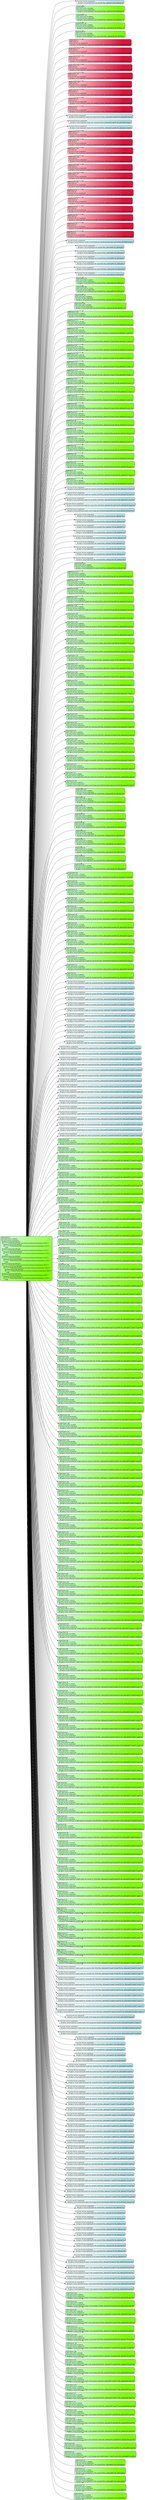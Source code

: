 digraph G {
rankdir=LR;
n139807242928672[shape=box color="grey30" penwidth=2 fillcolor="darkseagreen1:lawngreen" style="filled,rounded" gradientangle=315 fontname="Calibri Light" label="Experiment 0\lExec time 0:00:15.550521\lFunction kernel_covariance:\l  #pragma clang loop id(loop1)\l  for (...) /* //home/meinersbur/src/mctree/covariance/covariance.c:65:3 */\l      #pragma clang loop id(loop2)\l      for (...) /* //home/meinersbur/src/mctree/covariance/covariance.c:67:7 */\l          code;\l  #pragma clang loop id(loop3)\l  for (...) /* //home/meinersbur/src/mctree/covariance/covariance.c:72:3 */\l      #pragma clang loop id(loop4)\l      for (...) /* //home/meinersbur/src/mctree/covariance/covariance.c:73:5 */\l          code;\l  #pragma clang loop id(loop5)\l  for (...) /* //home/meinersbur/src/mctree/covariance/covariance.c:76:3 */\l      #pragma clang loop id(loop6)\l      for (...) /* //home/meinersbur/src/mctree/covariance/covariance.c:77:5 */\l          code;\l  #pragma clang loop id(loop7)\l  for (...) /* //home/meinersbur/src/mctree/covariance/covariance.c:82:3 */\l      #pragma clang loop id(loop8)\l      for (...) /* //home/meinersbur/src/mctree/covariance/covariance.c:83:5 */\l          #pragma clang loop id(loop9)\l          for (...) /* //home/meinersbur/src/mctree/covariance/covariance.c:84:9 */\l              code;\l  #pragma clang loop id(loop10)\l  for (...) /* //home/meinersbur/src/mctree/covariance/covariance.c:89:3 */\l      #pragma clang loop id(loop11)\l      for (...) /* //home/meinersbur/src/mctree/covariance/covariance.c:90:5 */\l          code;\l"];

n139807243123056[shape=box color="grey30" penwidth=2 fillcolor="azure:powderblue" style="filled,rounded" gradientangle=315 fontname="Calibri Light" label="Function kernel_covariance:\l  #pragma clang loop(loop1) tile sizes(4) floor_ids(loop12) tile_ids(loop13)\l"];
n139807242928672 -> n139807243123056;

n139807243033760[shape=box color="grey30" penwidth=2 fillcolor="darkseagreen1:lawngreen" style="filled,rounded" gradientangle=315 fontname="Calibri Light" label="Experiment 1\lExec time 0:00:15.852406\lFunction kernel_covariance:\l  #pragma clang loop(loop1) tile sizes(16) floor_ids(loop14) tile_ids(loop15)\l"];
n139807242928672 -> n139807243033760;

n139807238559344[shape=box color="grey30" penwidth=2 fillcolor="darkseagreen1:lawngreen" style="filled,rounded" gradientangle=315 fontname="Calibri Light" label="Experiment 142\lExec time 0:00:15.348655\lFunction kernel_covariance:\l  #pragma clang loop(loop1) tile sizes(64) floor_ids(loop16) tile_ids(loop17)\l"];
n139807242928672 -> n139807238559344;

n139807238558864[shape=box color="grey30" penwidth=2 fillcolor="darkseagreen1:lawngreen" style="filled,rounded" gradientangle=315 fontname="Calibri Light" label="Experiment 143\lExec time 0:00:15.449582\lFunction kernel_covariance:\l  #pragma clang loop(loop1) tile sizes(256) floor_ids(loop18) tile_ids(loop19)\l"];
n139807242928672 -> n139807238558864;

n139807238559104[shape=box color="grey30" penwidth=2 fillcolor="darkseagreen1:lawngreen" style="filled,rounded" gradientangle=315 fontname="Calibri Light" label="Experiment 73\lExec time 0:00:15.902298\lFunction kernel_covariance:\l  #pragma clang loop(loop1) tile sizes(1024) floor_ids(loop20) tile_ids(loop21)\l"];
n139807242928672 -> n139807238559104;

n139807238560256[shape=box color="grey30" penwidth=2 fillcolor="lightpink:crimson" style="filled,rounded" gradientangle=315 fontname="Calibri Light" label="Experiment 2\lExec time inf\lFunction kernel_covariance:\l  #pragma clang loop(loop1,loop2) tile sizes(4,4) floor_ids(loop24,loop22) tile_ids(loop25,loop23)\l"];
n139807242928672 -> n139807238560256;

n139807238560544[shape=box color="grey30" penwidth=2 fillcolor="lightpink:crimson" style="filled,rounded" gradientangle=315 fontname="Calibri Light" label="Experiment 213\lExec time inf\lFunction kernel_covariance:\l  #pragma clang loop(loop1,loop2) tile sizes(16,4) floor_ids(loop26,loop22) tile_ids(loop27,loop23)\l"];
n139807242928672 -> n139807238560544;

n139807238560832[shape=box color="grey30" penwidth=2 fillcolor="lightpink:crimson" style="filled,rounded" gradientangle=315 fontname="Calibri Light" label="Experiment 214\lExec time inf\lFunction kernel_covariance:\l  #pragma clang loop(loop1,loop2) tile sizes(64,4) floor_ids(loop28,loop22) tile_ids(loop29,loop23)\l"];
n139807242928672 -> n139807238560832;

n139807238561120[shape=box color="grey30" penwidth=2 fillcolor="lightpink:crimson" style="filled,rounded" gradientangle=315 fontname="Calibri Light" label="Experiment 178\lExec time inf\lFunction kernel_covariance:\l  #pragma clang loop(loop1,loop2) tile sizes(256,4) floor_ids(loop30,loop22) tile_ids(loop31,loop23)\l"];
n139807242928672 -> n139807238561120;

n139807238561408[shape=box color="grey30" penwidth=2 fillcolor="lightpink:crimson" style="filled,rounded" gradientangle=315 fontname="Calibri Light" label="Experiment 144\lExec time inf\lFunction kernel_covariance:\l  #pragma clang loop(loop1,loop2) tile sizes(1024,4) floor_ids(loop32,loop22) tile_ids(loop33,loop23)\l"];
n139807242928672 -> n139807238561408;

n139807217045616[shape=box color="grey30" penwidth=2 fillcolor="lightpink:crimson" style="filled,rounded" gradientangle=315 fontname="Calibri Light" label="Experiment 108\lExec time inf\lFunction kernel_covariance:\l  #pragma clang loop(loop1,loop2) tile sizes(4,16) floor_ids(loop36,loop34) tile_ids(loop37,loop35)\l"];
n139807242928672 -> n139807217045616;

n139807217045904[shape=box color="grey30" penwidth=2 fillcolor="lightpink:crimson" style="filled,rounded" gradientangle=315 fontname="Calibri Light" label="Experiment 74\lExec time inf\lFunction kernel_covariance:\l  #pragma clang loop(loop1,loop2) tile sizes(16,16) floor_ids(loop38,loop34) tile_ids(loop39,loop35)\l"];
n139807242928672 -> n139807217045904;

n139807217046192[shape=box color="grey30" penwidth=2 fillcolor="lightpink:crimson" style="filled,rounded" gradientangle=315 fontname="Calibri Light" label="Experiment 39\lExec time inf\lFunction kernel_covariance:\l  #pragma clang loop(loop1,loop2) tile sizes(64,16) floor_ids(loop40,loop34) tile_ids(loop41,loop35)\l"];
n139807242928672 -> n139807217046192;

n139807217046480[shape=box color="grey30" penwidth=2 fillcolor="lightpink:crimson" style="filled,rounded" gradientangle=315 fontname="Calibri Light" label="Experiment 3\lExec time inf\lFunction kernel_covariance:\l  #pragma clang loop(loop1,loop2) tile sizes(256,16) floor_ids(loop42,loop34) tile_ids(loop43,loop35)\l"];
n139807242928672 -> n139807217046480;

n139807217046768[shape=box color="grey30" penwidth=2 fillcolor="azure:powderblue" style="filled,rounded" gradientangle=315 fontname="Calibri Light" label="Function kernel_covariance:\l  #pragma clang loop(loop1,loop2) tile sizes(1024,16) floor_ids(loop44,loop34) tile_ids(loop45,loop35)\l"];
n139807242928672 -> n139807217046768;

n139807217047200[shape=box color="grey30" penwidth=2 fillcolor="azure:powderblue" style="filled,rounded" gradientangle=315 fontname="Calibri Light" label="Function kernel_covariance:\l  #pragma clang loop(loop1,loop2) tile sizes(4,64) floor_ids(loop48,loop46) tile_ids(loop49,loop47)\l"];
n139807242928672 -> n139807217047200;

n139807217047488[shape=box color="grey30" penwidth=2 fillcolor="azure:powderblue" style="filled,rounded" gradientangle=315 fontname="Calibri Light" label="Function kernel_covariance:\l  #pragma clang loop(loop1,loop2) tile sizes(16,64) floor_ids(loop50,loop46) tile_ids(loop51,loop47)\l"];
n139807242928672 -> n139807217047488;

n139807217047776[shape=box color="grey30" penwidth=2 fillcolor="lightpink:crimson" style="filled,rounded" gradientangle=315 fontname="Calibri Light" label="Experiment 215\lExec time inf\lFunction kernel_covariance:\l  #pragma clang loop(loop1,loop2) tile sizes(64,64) floor_ids(loop52,loop46) tile_ids(loop53,loop47)\l"];
n139807242928672 -> n139807217047776;

n139807217048064[shape=box color="grey30" penwidth=2 fillcolor="lightpink:crimson" style="filled,rounded" gradientangle=315 fontname="Calibri Light" label="Experiment 196\lExec time inf\lFunction kernel_covariance:\l  #pragma clang loop(loop1,loop2) tile sizes(256,64) floor_ids(loop54,loop46) tile_ids(loop55,loop47)\l"];
n139807242928672 -> n139807217048064;

n139807217048352[shape=box color="grey30" penwidth=2 fillcolor="lightpink:crimson" style="filled,rounded" gradientangle=315 fontname="Calibri Light" label="Experiment 179\lExec time inf\lFunction kernel_covariance:\l  #pragma clang loop(loop1,loop2) tile sizes(1024,64) floor_ids(loop56,loop46) tile_ids(loop57,loop47)\l"];
n139807242928672 -> n139807217048352;

n139807217048784[shape=box color="grey30" penwidth=2 fillcolor="lightpink:crimson" style="filled,rounded" gradientangle=315 fontname="Calibri Light" label="Experiment 162\lExec time inf\lFunction kernel_covariance:\l  #pragma clang loop(loop1,loop2) tile sizes(4,256) floor_ids(loop60,loop58) tile_ids(loop61,loop59)\l"];
n139807242928672 -> n139807217048784;

n139807217049072[shape=box color="grey30" penwidth=2 fillcolor="lightpink:crimson" style="filled,rounded" gradientangle=315 fontname="Calibri Light" label="Experiment 145\lExec time inf\lFunction kernel_covariance:\l  #pragma clang loop(loop1,loop2) tile sizes(16,256) floor_ids(loop62,loop58) tile_ids(loop63,loop59)\l"];
n139807242928672 -> n139807217049072;

n139807217049360[shape=box color="grey30" penwidth=2 fillcolor="lightpink:crimson" style="filled,rounded" gradientangle=315 fontname="Calibri Light" label="Experiment 126\lExec time inf\lFunction kernel_covariance:\l  #pragma clang loop(loop1,loop2) tile sizes(64,256) floor_ids(loop64,loop58) tile_ids(loop65,loop59)\l"];
n139807242928672 -> n139807217049360;

n139807217074288[shape=box color="grey30" penwidth=2 fillcolor="lightpink:crimson" style="filled,rounded" gradientangle=315 fontname="Calibri Light" label="Experiment 109\lExec time inf\lFunction kernel_covariance:\l  #pragma clang loop(loop1,loop2) tile sizes(256,256) floor_ids(loop66,loop58) tile_ids(loop67,loop59)\l"];
n139807242928672 -> n139807217074288;

n139807217074576[shape=box color="grey30" penwidth=2 fillcolor="lightpink:crimson" style="filled,rounded" gradientangle=315 fontname="Calibri Light" label="Experiment 92\lExec time inf\lFunction kernel_covariance:\l  #pragma clang loop(loop1,loop2) tile sizes(1024,256) floor_ids(loop68,loop58) tile_ids(loop69,loop59)\l"];
n139807242928672 -> n139807217074576;

n139807217075008[shape=box color="grey30" penwidth=2 fillcolor="lightpink:crimson" style="filled,rounded" gradientangle=315 fontname="Calibri Light" label="Experiment 75\lExec time inf\lFunction kernel_covariance:\l  #pragma clang loop(loop1,loop2) tile sizes(4,1024) floor_ids(loop72,loop70) tile_ids(loop73,loop71)\l"];
n139807242928672 -> n139807217075008;

n139807217075296[shape=box color="grey30" penwidth=2 fillcolor="lightpink:crimson" style="filled,rounded" gradientangle=315 fontname="Calibri Light" label="Experiment 57\lExec time inf\lFunction kernel_covariance:\l  #pragma clang loop(loop1,loop2) tile sizes(16,1024) floor_ids(loop74,loop70) tile_ids(loop75,loop71)\l"];
n139807242928672 -> n139807217075296;

n139807217075584[shape=box color="grey30" penwidth=2 fillcolor="lightpink:crimson" style="filled,rounded" gradientangle=315 fontname="Calibri Light" label="Experiment 40\lExec time inf\lFunction kernel_covariance:\l  #pragma clang loop(loop1,loop2) tile sizes(64,1024) floor_ids(loop76,loop70) tile_ids(loop77,loop71)\l"];
n139807242928672 -> n139807217075584;

n139807217075872[shape=box color="grey30" penwidth=2 fillcolor="lightpink:crimson" style="filled,rounded" gradientangle=315 fontname="Calibri Light" label="Experiment 23\lExec time inf\lFunction kernel_covariance:\l  #pragma clang loop(loop1,loop2) tile sizes(256,1024) floor_ids(loop78,loop70) tile_ids(loop79,loop71)\l"];
n139807242928672 -> n139807217075872;

n139807217076160[shape=box color="grey30" penwidth=2 fillcolor="lightpink:crimson" style="filled,rounded" gradientangle=315 fontname="Calibri Light" label="Experiment 4\lExec time inf\lFunction kernel_covariance:\l  #pragma clang loop(loop1,loop2) tile sizes(1024,1024) floor_ids(loop80,loop70) tile_ids(loop81,loop71)\l"];
n139807242928672 -> n139807217076160;

n139807217076448[shape=box color="grey30" penwidth=2 fillcolor="azure:powderblue" style="filled,rounded" gradientangle=315 fontname="Calibri Light" label="Function kernel_covariance:\l  #pragma clang loop(loop1,loop2) interchange permutation(loop2,loop1) permuted_ids(loop82,loop83)\l"];
n139807242928672 -> n139807217076448;

n139807217076880[shape=box color="grey30" penwidth=2 fillcolor="azure:powderblue" style="filled,rounded" gradientangle=315 fontname="Calibri Light" label="Function kernel_covariance:\l  #pragma clang loop(loop2) tile sizes(4) floor_ids(loop84) tile_ids(loop85)\l"];
n139807242928672 -> n139807217076880;

n139807217077264[shape=box color="grey30" penwidth=2 fillcolor="azure:powderblue" style="filled,rounded" gradientangle=315 fontname="Calibri Light" label="Function kernel_covariance:\l  #pragma clang loop(loop2) tile sizes(16) floor_ids(loop86) tile_ids(loop87)\l"];
n139807242928672 -> n139807217077264;

n139807217077648[shape=box color="grey30" penwidth=2 fillcolor="azure:powderblue" style="filled,rounded" gradientangle=315 fontname="Calibri Light" label="Function kernel_covariance:\l  #pragma clang loop(loop2) tile sizes(64) floor_ids(loop88) tile_ids(loop89)\l"];
n139807242928672 -> n139807217077648;

n139807217078032[shape=box color="grey30" penwidth=2 fillcolor="azure:powderblue" style="filled,rounded" gradientangle=315 fontname="Calibri Light" label="Function kernel_covariance:\l  #pragma clang loop(loop2) tile sizes(256) floor_ids(loop90) tile_ids(loop91)\l"];
n139807242928672 -> n139807217078032;

n139807217098960[shape=box color="grey30" penwidth=2 fillcolor="azure:powderblue" style="filled,rounded" gradientangle=315 fontname="Calibri Light" label="Function kernel_covariance:\l  #pragma clang loop(loop2) tile sizes(1024) floor_ids(loop92) tile_ids(loop93)\l"];
n139807242928672 -> n139807217098960;

n139807217099248[shape=box color="grey30" penwidth=2 fillcolor="azure:powderblue" style="filled,rounded" gradientangle=315 fontname="Calibri Light" label="Function kernel_covariance:\l  #pragma clang loop(loop3) tile sizes(4) floor_ids(loop94) tile_ids(loop95)\l"];
n139807242928672 -> n139807217099248;

n139807217099584[shape=box color="grey30" penwidth=2 fillcolor="darkseagreen1:lawngreen" style="filled,rounded" gradientangle=315 fontname="Calibri Light" label="Experiment 216\lExec time 0:00:15.649221\lFunction kernel_covariance:\l  #pragma clang loop(loop3) tile sizes(16) floor_ids(loop96) tile_ids(loop97)\l"];
n139807242928672 -> n139807217099584;

n139807217099920[shape=box color="grey30" penwidth=2 fillcolor="darkseagreen1:lawngreen" style="filled,rounded" gradientangle=315 fontname="Calibri Light" label="Experiment 205\lExec time 0:00:16.151235\lFunction kernel_covariance:\l  #pragma clang loop(loop3) tile sizes(64) floor_ids(loop98) tile_ids(loop99)\l"];
n139807242928672 -> n139807217099920;

n139807217100256[shape=box color="grey30" penwidth=2 fillcolor="darkseagreen1:lawngreen" style="filled,rounded" gradientangle=315 fontname="Calibri Light" label="Experiment 197\lExec time 0:00:15.650894\lFunction kernel_covariance:\l  #pragma clang loop(loop3) tile sizes(256) floor_ids(loop100) tile_ids(loop101)\l"];
n139807242928672 -> n139807217100256;

n139807217100592[shape=box color="grey30" penwidth=2 fillcolor="darkseagreen1:lawngreen" style="filled,rounded" gradientangle=315 fontname="Calibri Light" label="Experiment 189\lExec time 0:00:15.600987\lFunction kernel_covariance:\l  #pragma clang loop(loop3) tile sizes(1024) floor_ids(loop102) tile_ids(loop103)\l"];
n139807242928672 -> n139807217100592;

n139807217101072[shape=box color="grey30" penwidth=2 fillcolor="darkseagreen1:lawngreen" style="filled,rounded" gradientangle=315 fontname="Calibri Light" label="Experiment 180\lExec time 0:00:15.650822\lFunction kernel_covariance:\l  #pragma clang loop(loop3,loop4) tile sizes(4,4) floor_ids(loop106,loop104) tile_ids(loop107,loop105)\l"];
n139807242928672 -> n139807217101072;

n139807217101360[shape=box color="grey30" penwidth=2 fillcolor="darkseagreen1:lawngreen" style="filled,rounded" gradientangle=315 fontname="Calibri Light" label="Experiment 171\lExec time 0:00:15.701345\lFunction kernel_covariance:\l  #pragma clang loop(loop3,loop4) tile sizes(16,4) floor_ids(loop108,loop104) tile_ids(loop109,loop105)\l"];
n139807242928672 -> n139807217101360;

n139807217101648[shape=box color="grey30" penwidth=2 fillcolor="darkseagreen1:lawngreen" style="filled,rounded" gradientangle=315 fontname="Calibri Light" label="Experiment 163\lExec time 0:00:15.952768\lFunction kernel_covariance:\l  #pragma clang loop(loop3,loop4) tile sizes(64,4) floor_ids(loop110,loop104) tile_ids(loop111,loop105)\l"];
n139807242928672 -> n139807217101648;

n139807217101936[shape=box color="grey30" penwidth=2 fillcolor="darkseagreen1:lawngreen" style="filled,rounded" gradientangle=315 fontname="Calibri Light" label="Experiment 155\lExec time 0:00:15.700567\lFunction kernel_covariance:\l  #pragma clang loop(loop3,loop4) tile sizes(256,4) floor_ids(loop112,loop104) tile_ids(loop113,loop105)\l"];
n139807242928672 -> n139807217101936;

n139807217102224[shape=box color="grey30" penwidth=2 fillcolor="darkseagreen1:lawngreen" style="filled,rounded" gradientangle=315 fontname="Calibri Light" label="Experiment 146\lExec time 0:00:15.700187\lFunction kernel_covariance:\l  #pragma clang loop(loop3,loop4) tile sizes(1024,4) floor_ids(loop114,loop104) tile_ids(loop115,loop105)\l"];
n139807242928672 -> n139807217102224;

n139807217102656[shape=box color="grey30" penwidth=2 fillcolor="darkseagreen1:lawngreen" style="filled,rounded" gradientangle=315 fontname="Calibri Light" label="Experiment 135\lExec time 0:00:15.499790\lFunction kernel_covariance:\l  #pragma clang loop(loop3,loop4) tile sizes(4,16) floor_ids(loop118,loop116) tile_ids(loop119,loop117)\l"];
n139807242928672 -> n139807217102656;

n139807217123488[shape=box color="grey30" penwidth=2 fillcolor="darkseagreen1:lawngreen" style="filled,rounded" gradientangle=315 fontname="Calibri Light" label="Experiment 127\lExec time 0:00:15.648903\lFunction kernel_covariance:\l  #pragma clang loop(loop3,loop4) tile sizes(16,16) floor_ids(loop120,loop116) tile_ids(loop121,loop117)\l"];
n139807242928672 -> n139807217123488;

n139807217123776[shape=box color="grey30" penwidth=2 fillcolor="darkseagreen1:lawngreen" style="filled,rounded" gradientangle=315 fontname="Calibri Light" label="Experiment 119\lExec time 0:00:15.950513\lFunction kernel_covariance:\l  #pragma clang loop(loop3,loop4) tile sizes(64,16) floor_ids(loop122,loop116) tile_ids(loop123,loop117)\l"];
n139807242928672 -> n139807217123776;

n139807217124064[shape=box color="grey30" penwidth=2 fillcolor="darkseagreen1:lawngreen" style="filled,rounded" gradientangle=315 fontname="Calibri Light" label="Experiment 110\lExec time 0:00:15.549615\lFunction kernel_covariance:\l  #pragma clang loop(loop3,loop4) tile sizes(256,16) floor_ids(loop124,loop116) tile_ids(loop125,loop117)\l"];
n139807242928672 -> n139807217124064;

n139807217124352[shape=box color="grey30" penwidth=2 fillcolor="darkseagreen1:lawngreen" style="filled,rounded" gradientangle=315 fontname="Calibri Light" label="Experiment 101\lExec time 0:00:15.449859\lFunction kernel_covariance:\l  #pragma clang loop(loop3,loop4) tile sizes(1024,16) floor_ids(loop126,loop116) tile_ids(loop127,loop117)\l"];
n139807242928672 -> n139807217124352;

n139807217124784[shape=box color="grey30" penwidth=2 fillcolor="darkseagreen1:lawngreen" style="filled,rounded" gradientangle=315 fontname="Calibri Light" label="Experiment 93\lExec time 0:00:15.700511\lFunction kernel_covariance:\l  #pragma clang loop(loop3,loop4) tile sizes(4,64) floor_ids(loop130,loop128) tile_ids(loop131,loop129)\l"];
n139807242928672 -> n139807217124784;

n139807217125072[shape=box color="grey30" penwidth=2 fillcolor="darkseagreen1:lawngreen" style="filled,rounded" gradientangle=315 fontname="Calibri Light" label="Experiment 85\lExec time 0:00:15.600976\lFunction kernel_covariance:\l  #pragma clang loop(loop3,loop4) tile sizes(16,64) floor_ids(loop132,loop128) tile_ids(loop133,loop129)\l"];
n139807242928672 -> n139807217125072;

n139807217125360[shape=box color="grey30" penwidth=2 fillcolor="darkseagreen1:lawngreen" style="filled,rounded" gradientangle=315 fontname="Calibri Light" label="Experiment 76\lExec time 0:00:15.851602\lFunction kernel_covariance:\l  #pragma clang loop(loop3,loop4) tile sizes(64,64) floor_ids(loop134,loop128) tile_ids(loop135,loop129)\l"];
n139807242928672 -> n139807217125360;

n139807217125648[shape=box color="grey30" penwidth=2 fillcolor="darkseagreen1:lawngreen" style="filled,rounded" gradientangle=315 fontname="Calibri Light" label="Experiment 66\lExec time 0:00:15.499271\lFunction kernel_covariance:\l  #pragma clang loop(loop3,loop4) tile sizes(256,64) floor_ids(loop136,loop128) tile_ids(loop137,loop129)\l"];
n139807242928672 -> n139807217125648;

n139807217125936[shape=box color="grey30" penwidth=2 fillcolor="darkseagreen1:lawngreen" style="filled,rounded" gradientangle=315 fontname="Calibri Light" label="Experiment 58\lExec time 0:00:15.398816\lFunction kernel_covariance:\l  #pragma clang loop(loop3,loop4) tile sizes(1024,64) floor_ids(loop138,loop128) tile_ids(loop139,loop129)\l"];
n139807242928672 -> n139807217125936;

n139807217126368[shape=box color="grey30" penwidth=2 fillcolor="darkseagreen1:lawngreen" style="filled,rounded" gradientangle=315 fontname="Calibri Light" label="Experiment 50\lExec time 0:00:15.500140\lFunction kernel_covariance:\l  #pragma clang loop(loop3,loop4) tile sizes(4,256) floor_ids(loop142,loop140) tile_ids(loop143,loop141)\l"];
n139807242928672 -> n139807217126368;

n139807217126656[shape=box color="grey30" penwidth=2 fillcolor="darkseagreen1:lawngreen" style="filled,rounded" gradientangle=315 fontname="Calibri Light" label="Experiment 41\lExec time 0:00:15.801676\lFunction kernel_covariance:\l  #pragma clang loop(loop3,loop4) tile sizes(16,256) floor_ids(loop144,loop140) tile_ids(loop145,loop141)\l"];
n139807242928672 -> n139807217126656;

n139807217126944[shape=box color="grey30" penwidth=2 fillcolor="darkseagreen1:lawngreen" style="filled,rounded" gradientangle=315 fontname="Calibri Light" label="Experiment 32\lExec time 0:00:15.651462\lFunction kernel_covariance:\l  #pragma clang loop(loop3,loop4) tile sizes(64,256) floor_ids(loop146,loop140) tile_ids(loop147,loop141)\l"];
n139807242928672 -> n139807217126944;

n139807217127232[shape=box color="grey30" penwidth=2 fillcolor="darkseagreen1:lawngreen" style="filled,rounded" gradientangle=315 fontname="Calibri Light" label="Experiment 24\lExec time 0:00:15.600198\lFunction kernel_covariance:\l  #pragma clang loop(loop3,loop4) tile sizes(256,256) floor_ids(loop148,loop140) tile_ids(loop149,loop141)\l"];
n139807242928672 -> n139807217127232;

n139807217156256[shape=box color="grey30" penwidth=2 fillcolor="darkseagreen1:lawngreen" style="filled,rounded" gradientangle=315 fontname="Calibri Light" label="Experiment 16\lExec time 0:00:15.650496\lFunction kernel_covariance:\l  #pragma clang loop(loop3,loop4) tile sizes(1024,256) floor_ids(loop150,loop140) tile_ids(loop151,loop141)\l"];
n139807242928672 -> n139807217156256;

n139807217156688[shape=box color="grey30" penwidth=2 fillcolor="darkseagreen1:lawngreen" style="filled,rounded" gradientangle=315 fontname="Calibri Light" label="Experiment 5\lExec time 0:00:15.449387\lFunction kernel_covariance:\l  #pragma clang loop(loop3,loop4) tile sizes(4,1024) floor_ids(loop154,loop152) tile_ids(loop155,loop153)\l"];
n139807242928672 -> n139807217156688;

n139807217156976[shape=box color="grey30" penwidth=2 fillcolor="azure:powderblue" style="filled,rounded" gradientangle=315 fontname="Calibri Light" label="Function kernel_covariance:\l  #pragma clang loop(loop3,loop4) tile sizes(16,1024) floor_ids(loop156,loop152) tile_ids(loop157,loop153)\l"];
n139807242928672 -> n139807217156976;

n139807217157264[shape=box color="grey30" penwidth=2 fillcolor="azure:powderblue" style="filled,rounded" gradientangle=315 fontname="Calibri Light" label="Function kernel_covariance:\l  #pragma clang loop(loop3,loop4) tile sizes(64,1024) floor_ids(loop158,loop152) tile_ids(loop159,loop153)\l"];
n139807242928672 -> n139807217157264;

n139807217157552[shape=box color="grey30" penwidth=2 fillcolor="azure:powderblue" style="filled,rounded" gradientangle=315 fontname="Calibri Light" label="Function kernel_covariance:\l  #pragma clang loop(loop3,loop4) tile sizes(256,1024) floor_ids(loop160,loop152) tile_ids(loop161,loop153)\l"];
n139807242928672 -> n139807217157552;

n139807217157840[shape=box color="grey30" penwidth=2 fillcolor="azure:powderblue" style="filled,rounded" gradientangle=315 fontname="Calibri Light" label="Function kernel_covariance:\l  #pragma clang loop(loop3,loop4) tile sizes(1024,1024) floor_ids(loop162,loop152) tile_ids(loop163,loop153)\l"];
n139807242928672 -> n139807217157840;

n139807217158128[shape=box color="grey30" penwidth=2 fillcolor="azure:powderblue" style="filled,rounded" gradientangle=315 fontname="Calibri Light" label="Function kernel_covariance:\l  #pragma clang loop(loop3,loop4) interchange permutation(loop4,loop3) permuted_ids(loop164,loop165)\l"];
n139807242928672 -> n139807217158128;

n139807217158560[shape=box color="grey30" penwidth=2 fillcolor="azure:powderblue" style="filled,rounded" gradientangle=315 fontname="Calibri Light" label="Function kernel_covariance:\l  #pragma clang loop(loop4) tile sizes(4) floor_ids(loop166) tile_ids(loop167)\l"];
n139807242928672 -> n139807217158560;

n139807217158944[shape=box color="grey30" penwidth=2 fillcolor="azure:powderblue" style="filled,rounded" gradientangle=315 fontname="Calibri Light" label="Function kernel_covariance:\l  #pragma clang loop(loop4) tile sizes(16) floor_ids(loop168) tile_ids(loop169)\l"];
n139807242928672 -> n139807217158944;

n139807217159328[shape=box color="grey30" penwidth=2 fillcolor="azure:powderblue" style="filled,rounded" gradientangle=315 fontname="Calibri Light" label="Function kernel_covariance:\l  #pragma clang loop(loop4) tile sizes(64) floor_ids(loop170) tile_ids(loop171)\l"];
n139807242928672 -> n139807217159328;

n139807217159712[shape=box color="grey30" penwidth=2 fillcolor="azure:powderblue" style="filled,rounded" gradientangle=315 fontname="Calibri Light" label="Function kernel_covariance:\l  #pragma clang loop(loop4) tile sizes(256) floor_ids(loop172) tile_ids(loop173)\l"];
n139807242928672 -> n139807217159712;

n139807217160096[shape=box color="grey30" penwidth=2 fillcolor="azure:powderblue" style="filled,rounded" gradientangle=315 fontname="Calibri Light" label="Function kernel_covariance:\l  #pragma clang loop(loop4) tile sizes(1024) floor_ids(loop174) tile_ids(loop175)\l"];
n139807242928672 -> n139807217160096;

n139807217185024[shape=box color="grey30" penwidth=2 fillcolor="azure:powderblue" style="filled,rounded" gradientangle=315 fontname="Calibri Light" label="Function kernel_covariance:\l  #pragma clang loop(loop5) tile sizes(4) floor_ids(loop176) tile_ids(loop177)\l"];
n139807242928672 -> n139807217185024;

n139807217185360[shape=box color="grey30" penwidth=2 fillcolor="azure:powderblue" style="filled,rounded" gradientangle=315 fontname="Calibri Light" label="Function kernel_covariance:\l  #pragma clang loop(loop5) tile sizes(16) floor_ids(loop178) tile_ids(loop179)\l"];
n139807242928672 -> n139807217185360;

n139807217185696[shape=box color="grey30" penwidth=2 fillcolor="azure:powderblue" style="filled,rounded" gradientangle=315 fontname="Calibri Light" label="Function kernel_covariance:\l  #pragma clang loop(loop5) tile sizes(64) floor_ids(loop180) tile_ids(loop181)\l"];
n139807242928672 -> n139807217185696;

n139807217186032[shape=box color="grey30" penwidth=2 fillcolor="azure:powderblue" style="filled,rounded" gradientangle=315 fontname="Calibri Light" label="Function kernel_covariance:\l  #pragma clang loop(loop5) tile sizes(256) floor_ids(loop182) tile_ids(loop183)\l"];
n139807242928672 -> n139807217186032;

n139807217186368[shape=box color="grey30" penwidth=2 fillcolor="darkseagreen1:lawngreen" style="filled,rounded" gradientangle=315 fontname="Calibri Light" label="Experiment 224\lExec time 0:00:15.398605\lFunction kernel_covariance:\l  #pragma clang loop(loop5) tile sizes(1024) floor_ids(loop184) tile_ids(loop185)\l"];
n139807242928672 -> n139807217186368;

n139807217186848[shape=box color="grey30" penwidth=2 fillcolor="darkseagreen1:lawngreen" style="filled,rounded" gradientangle=315 fontname="Calibri Light" label="Experiment 217\lExec time 0:00:15.599959\lFunction kernel_covariance:\l  #pragma clang loop(loop5,loop6) tile sizes(4,4) floor_ids(loop188,loop186) tile_ids(loop189,loop187)\l"];
n139807242928672 -> n139807217186848;

n139807217187136[shape=box color="grey30" penwidth=2 fillcolor="darkseagreen1:lawngreen" style="filled,rounded" gradientangle=315 fontname="Calibri Light" label="Experiment 209\lExec time 0:00:15.701641\lFunction kernel_covariance:\l  #pragma clang loop(loop5,loop6) tile sizes(16,4) floor_ids(loop190,loop186) tile_ids(loop191,loop187)\l"];
n139807242928672 -> n139807217187136;

n139807217187424[shape=box color="grey30" penwidth=2 fillcolor="darkseagreen1:lawngreen" style="filled,rounded" gradientangle=315 fontname="Calibri Light" label="Experiment 206\lExec time 0:00:15.499113\lFunction kernel_covariance:\l  #pragma clang loop(loop5,loop6) tile sizes(64,4) floor_ids(loop192,loop186) tile_ids(loop193,loop187)\l"];
n139807242928672 -> n139807217187424;

n139807217187712[shape=box color="grey30" penwidth=2 fillcolor="darkseagreen1:lawngreen" style="filled,rounded" gradientangle=315 fontname="Calibri Light" label="Experiment 201\lExec time 0:00:15.548802\lFunction kernel_covariance:\l  #pragma clang loop(loop5,loop6) tile sizes(256,4) floor_ids(loop194,loop186) tile_ids(loop195,loop187)\l"];
n139807242928672 -> n139807217187712;

n139807217188000[shape=box color="grey30" penwidth=2 fillcolor="darkseagreen1:lawngreen" style="filled,rounded" gradientangle=315 fontname="Calibri Light" label="Experiment 198\lExec time 0:00:15.248098\lFunction kernel_covariance:\l  #pragma clang loop(loop5,loop6) tile sizes(1024,4) floor_ids(loop196,loop186) tile_ids(loop197,loop187)\l"];
n139807242928672 -> n139807217188000;

n139807217188432[shape=box color="grey30" penwidth=2 fillcolor="darkseagreen1:lawngreen" style="filled,rounded" gradientangle=315 fontname="Calibri Light" label="Experiment 193\lExec time 0:00:15.499117\lFunction kernel_covariance:\l  #pragma clang loop(loop5,loop6) tile sizes(4,16) floor_ids(loop200,loop198) tile_ids(loop201,loop199)\l"];
n139807242928672 -> n139807217188432;

n139807217188720[shape=box color="grey30" penwidth=2 fillcolor="darkseagreen1:lawngreen" style="filled,rounded" gradientangle=315 fontname="Calibri Light" label="Experiment 190\lExec time 0:00:15.498953\lFunction kernel_covariance:\l  #pragma clang loop(loop5,loop6) tile sizes(16,16) floor_ids(loop202,loop198) tile_ids(loop203,loop199)\l"];
n139807242928672 -> n139807217188720;

n139807217205456[shape=box color="grey30" penwidth=2 fillcolor="darkseagreen1:lawngreen" style="filled,rounded" gradientangle=315 fontname="Calibri Light" label="Experiment 184\lExec time 0:00:15.546888\lFunction kernel_covariance:\l  #pragma clang loop(loop5,loop6) tile sizes(64,16) floor_ids(loop204,loop198) tile_ids(loop205,loop199)\l"];
n139807242928672 -> n139807217205456;

n139807217205744[shape=box color="grey30" penwidth=2 fillcolor="darkseagreen1:lawngreen" style="filled,rounded" gradientangle=315 fontname="Calibri Light" label="Experiment 181\lExec time 0:00:15.650082\lFunction kernel_covariance:\l  #pragma clang loop(loop5,loop6) tile sizes(256,16) floor_ids(loop206,loop198) tile_ids(loop207,loop199)\l"];
n139807242928672 -> n139807217205744;

n139807217206032[shape=box color="grey30" penwidth=2 fillcolor="darkseagreen1:lawngreen" style="filled,rounded" gradientangle=315 fontname="Calibri Light" label="Experiment 175\lExec time 0:00:15.599051\lFunction kernel_covariance:\l  #pragma clang loop(loop5,loop6) tile sizes(1024,16) floor_ids(loop208,loop198) tile_ids(loop209,loop199)\l"];
n139807242928672 -> n139807217206032;

n139807217206464[shape=box color="grey30" penwidth=2 fillcolor="darkseagreen1:lawngreen" style="filled,rounded" gradientangle=315 fontname="Calibri Light" label="Experiment 172\lExec time 0:00:15.247819\lFunction kernel_covariance:\l  #pragma clang loop(loop5,loop6) tile sizes(4,64) floor_ids(loop212,loop210) tile_ids(loop213,loop211)\l"];
n139807242928672 -> n139807217206464;

n139807217206752[shape=box color="grey30" penwidth=2 fillcolor="darkseagreen1:lawngreen" style="filled,rounded" gradientangle=315 fontname="Calibri Light" label="Experiment 167\lExec time 0:00:15.901548\lFunction kernel_covariance:\l  #pragma clang loop(loop5,loop6) tile sizes(16,64) floor_ids(loop214,loop210) tile_ids(loop215,loop211)\l"];
n139807242928672 -> n139807217206752;

n139807217207040[shape=box color="grey30" penwidth=2 fillcolor="darkseagreen1:lawngreen" style="filled,rounded" gradientangle=315 fontname="Calibri Light" label="Experiment 164\lExec time 0:00:15.348883\lFunction kernel_covariance:\l  #pragma clang loop(loop5,loop6) tile sizes(64,64) floor_ids(loop216,loop210) tile_ids(loop217,loop211)\l"];
n139807242928672 -> n139807217207040;

n139807217207328[shape=box color="grey30" penwidth=2 fillcolor="darkseagreen1:lawngreen" style="filled,rounded" gradientangle=315 fontname="Calibri Light" label="Experiment 159\lExec time 0:00:15.499091\lFunction kernel_covariance:\l  #pragma clang loop(loop5,loop6) tile sizes(256,64) floor_ids(loop218,loop210) tile_ids(loop219,loop211)\l"];
n139807242928672 -> n139807217207328;

n139807217207616[shape=box color="grey30" penwidth=2 fillcolor="darkseagreen1:lawngreen" style="filled,rounded" gradientangle=315 fontname="Calibri Light" label="Experiment 156\lExec time 0:00:15.701161\lFunction kernel_covariance:\l  #pragma clang loop(loop5,loop6) tile sizes(1024,64) floor_ids(loop220,loop210) tile_ids(loop221,loop211)\l"];
n139807242928672 -> n139807217207616;

n139807217208048[shape=box color="grey30" penwidth=2 fillcolor="darkseagreen1:lawngreen" style="filled,rounded" gradientangle=315 fontname="Calibri Light" label="Experiment 150\lExec time 0:00:15.499932\lFunction kernel_covariance:\l  #pragma clang loop(loop5,loop6) tile sizes(4,256) floor_ids(loop224,loop222) tile_ids(loop225,loop223)\l"];
n139807242928672 -> n139807217208048;

n139807217208336[shape=box color="grey30" penwidth=2 fillcolor="darkseagreen1:lawngreen" style="filled,rounded" gradientangle=315 fontname="Calibri Light" label="Experiment 147\lExec time 0:00:15.499601\lFunction kernel_covariance:\l  #pragma clang loop(loop5,loop6) tile sizes(16,256) floor_ids(loop226,loop222) tile_ids(loop227,loop223)\l"];
n139807242928672 -> n139807217208336;

n139807217208624[shape=box color="grey30" penwidth=2 fillcolor="darkseagreen1:lawngreen" style="filled,rounded" gradientangle=315 fontname="Calibri Light" label="Experiment 139\lExec time 0:00:15.499749\lFunction kernel_covariance:\l  #pragma clang loop(loop5,loop6) tile sizes(64,256) floor_ids(loop228,loop222) tile_ids(loop229,loop223)\l"];
n139807242928672 -> n139807217208624;

n139807217208912[shape=box color="grey30" penwidth=2 fillcolor="darkseagreen1:lawngreen" style="filled,rounded" gradientangle=315 fontname="Calibri Light" label="Experiment 136\lExec time 0:00:15.951151\lFunction kernel_covariance:\l  #pragma clang loop(loop5,loop6) tile sizes(256,256) floor_ids(loop230,loop222) tile_ids(loop231,loop223)\l"];
n139807242928672 -> n139807217208912;

n139807217209200[shape=box color="grey30" penwidth=2 fillcolor="darkseagreen1:lawngreen" style="filled,rounded" gradientangle=315 fontname="Calibri Light" label="Experiment 131\lExec time 0:00:16.002994\lFunction kernel_covariance:\l  #pragma clang loop(loop5,loop6) tile sizes(1024,256) floor_ids(loop232,loop222) tile_ids(loop233,loop223)\l"];
n139807242928672 -> n139807217209200;

n139807217238368[shape=box color="grey30" penwidth=2 fillcolor="darkseagreen1:lawngreen" style="filled,rounded" gradientangle=315 fontname="Calibri Light" label="Experiment 128\lExec time 0:00:15.901346\lFunction kernel_covariance:\l  #pragma clang loop(loop5,loop6) tile sizes(4,1024) floor_ids(loop236,loop234) tile_ids(loop237,loop235)\l"];
n139807242928672 -> n139807217238368;

n139807217238656[shape=box color="grey30" penwidth=2 fillcolor="darkseagreen1:lawngreen" style="filled,rounded" gradientangle=315 fontname="Calibri Light" label="Experiment 123\lExec time 0:00:15.901580\lFunction kernel_covariance:\l  #pragma clang loop(loop5,loop6) tile sizes(16,1024) floor_ids(loop238,loop234) tile_ids(loop239,loop235)\l"];
n139807242928672 -> n139807217238656;

n139807217238944[shape=box color="grey30" penwidth=2 fillcolor="darkseagreen1:lawngreen" style="filled,rounded" gradientangle=315 fontname="Calibri Light" label="Experiment 120\lExec time 0:00:16.052813\lFunction kernel_covariance:\l  #pragma clang loop(loop5,loop6) tile sizes(64,1024) floor_ids(loop240,loop234) tile_ids(loop241,loop235)\l"];
n139807242928672 -> n139807217238944;

n139807217239232[shape=box color="grey30" penwidth=2 fillcolor="darkseagreen1:lawngreen" style="filled,rounded" gradientangle=315 fontname="Calibri Light" label="Experiment 114\lExec time 0:00:15.792251\lFunction kernel_covariance:\l  #pragma clang loop(loop5,loop6) tile sizes(256,1024) floor_ids(loop242,loop234) tile_ids(loop243,loop235)\l"];
n139807242928672 -> n139807217239232;

n139807217239520[shape=box color="grey30" penwidth=2 fillcolor="darkseagreen1:lawngreen" style="filled,rounded" gradientangle=315 fontname="Calibri Light" label="Experiment 111\lExec time 0:00:15.248642\lFunction kernel_covariance:\l  #pragma clang loop(loop5,loop6) tile sizes(1024,1024) floor_ids(loop244,loop234) tile_ids(loop245,loop235)\l"];
n139807242928672 -> n139807217239520;

n139807217239808[shape=box color="grey30" penwidth=2 fillcolor="darkseagreen1:lawngreen" style="filled,rounded" gradientangle=315 fontname="Calibri Light" label="Experiment 105\lExec time 0:00:15.500219\lFunction kernel_covariance:\l  #pragma clang loop(loop5,loop6) interchange permutation(loop6,loop5) permuted_ids(loop246,loop247)\l"];
n139807242928672 -> n139807217239808;

n139807217240240[shape=box color="grey30" penwidth=2 fillcolor="darkseagreen1:lawngreen" style="filled,rounded" gradientangle=315 fontname="Calibri Light" label="Experiment 102\lExec time 0:00:15.399071\lFunction kernel_covariance:\l  #pragma clang loop(loop6) tile sizes(4) floor_ids(loop248) tile_ids(loop249)\l"];
n139807242928672 -> n139807217240240;

n139807217240624[shape=box color="grey30" penwidth=2 fillcolor="darkseagreen1:lawngreen" style="filled,rounded" gradientangle=315 fontname="Calibri Light" label="Experiment 97\lExec time 0:00:15.398213\lFunction kernel_covariance:\l  #pragma clang loop(loop6) tile sizes(16) floor_ids(loop250) tile_ids(loop251)\l"];
n139807242928672 -> n139807217240624;

n139807217241008[shape=box color="grey30" penwidth=2 fillcolor="darkseagreen1:lawngreen" style="filled,rounded" gradientangle=315 fontname="Calibri Light" label="Experiment 94\lExec time 0:00:15.448268\lFunction kernel_covariance:\l  #pragma clang loop(loop6) tile sizes(64) floor_ids(loop252) tile_ids(loop253)\l"];
n139807242928672 -> n139807217241008;

n139807217241392[shape=box color="grey30" penwidth=2 fillcolor="darkseagreen1:lawngreen" style="filled,rounded" gradientangle=315 fontname="Calibri Light" label="Experiment 89\lExec time 0:00:15.398436\lFunction kernel_covariance:\l  #pragma clang loop(loop6) tile sizes(256) floor_ids(loop254) tile_ids(loop255)\l"];
n139807242928672 -> n139807217241392;

n139807217241776[shape=box color="grey30" penwidth=2 fillcolor="darkseagreen1:lawngreen" style="filled,rounded" gradientangle=315 fontname="Calibri Light" label="Experiment 86\lExec time 0:00:15.599326\lFunction kernel_covariance:\l  #pragma clang loop(loop6) tile sizes(1024) floor_ids(loop256) tile_ids(loop257)\l"];
n139807242928672 -> n139807217241776;

n139807217242064[shape=box color="grey30" penwidth=2 fillcolor="darkseagreen1:lawngreen" style="filled,rounded" gradientangle=315 fontname="Calibri Light" label="Experiment 80\lExec time 0:00:15.041481\lFunction kernel_covariance:\l  #pragma clang loop(loop7) tile sizes(4) floor_ids(loop258) tile_ids(loop259)\l"];
n139807242928672 -> n139807217242064;

n139807217267040[shape=box color="grey30" penwidth=2 fillcolor="darkseagreen1:lawngreen" style="filled,rounded" gradientangle=315 fontname="Calibri Light" label="Experiment 77\lExec time 0:00:15.040320\lFunction kernel_covariance:\l  #pragma clang loop(loop7) tile sizes(16) floor_ids(loop260) tile_ids(loop261)\l"];
n139807242928672 -> n139807217267040;

n139807217267376[shape=box color="grey30" penwidth=2 fillcolor="darkseagreen1:lawngreen" style="filled,rounded" gradientangle=315 fontname="Calibri Light" label="Experiment 70\lExec time 0:00:15.041058\lFunction kernel_covariance:\l  #pragma clang loop(loop7) tile sizes(64) floor_ids(loop262) tile_ids(loop263)\l"];
n139807242928672 -> n139807217267376;

n139807217267712[shape=box color="grey30" penwidth=2 fillcolor="darkseagreen1:lawngreen" style="filled,rounded" gradientangle=315 fontname="Calibri Light" label="Experiment 67\lExec time 0:00:15.041741\lFunction kernel_covariance:\l  #pragma clang loop(loop7) tile sizes(256) floor_ids(loop264) tile_ids(loop265)\l"];
n139807242928672 -> n139807217267712;

n139807217268048[shape=box color="grey30" penwidth=2 fillcolor="darkseagreen1:lawngreen" style="filled,rounded" gradientangle=315 fontname="Calibri Light" label="Experiment 62\lExec time 0:00:15.342485\lFunction kernel_covariance:\l  #pragma clang loop(loop7) tile sizes(1024) floor_ids(loop266) tile_ids(loop267)\l"];
n139807242928672 -> n139807217268048;

n139807217268528[shape=box color="grey30" penwidth=2 fillcolor="darkseagreen1:lawngreen" style="filled,rounded" gradientangle=315 fontname="Calibri Light" label="Experiment 59\lExec time 0:00:11.975253\lFunction kernel_covariance:\l  #pragma clang loop(loop7,loop8) tile sizes(4,4) floor_ids(loop270,loop268) tile_ids(loop271,loop269)\l"];
n139807242928672 -> n139807217268528;

n139807217268816[shape=box color="grey30" penwidth=2 fillcolor="darkseagreen1:lawngreen" style="filled,rounded" gradientangle=315 fontname="Calibri Light" label="Experiment 54\lExec time 0:00:11.272193\lFunction kernel_covariance:\l  #pragma clang loop(loop7,loop8) tile sizes(16,4) floor_ids(loop272,loop268) tile_ids(loop273,loop269)\l"];
n139807242928672 -> n139807217268816;

n139807217269104[shape=box color="grey30" penwidth=2 fillcolor="darkseagreen1:lawngreen" style="filled,rounded" gradientangle=315 fontname="Calibri Light" label="Experiment 51\lExec time 0:00:11.923581\lFunction kernel_covariance:\l  #pragma clang loop(loop7,loop8) tile sizes(64,4) floor_ids(loop274,loop268) tile_ids(loop275,loop269)\l"];
n139807242928672 -> n139807217269104;

n139807217269392[shape=box color="grey30" penwidth=2 fillcolor="darkseagreen1:lawngreen" style="filled,rounded" gradientangle=315 fontname="Calibri Light" label="Experiment 45\lExec time 0:00:11.772871\lFunction kernel_covariance:\l  #pragma clang loop(loop7,loop8) tile sizes(256,4) floor_ids(loop276,loop268) tile_ids(loop277,loop269)\l"];
n139807242928672 -> n139807217269392;

n139807217269680[shape=box color="grey30" penwidth=2 fillcolor="darkseagreen1:lawngreen" style="filled,rounded" gradientangle=315 fontname="Calibri Light" label="Experiment 42\lExec time 0:00:12.278861\lFunction kernel_covariance:\l  #pragma clang loop(loop7,loop8) tile sizes(1024,4) floor_ids(loop278,loop268) tile_ids(loop279,loop269)\l"];
n139807242928672 -> n139807217269680;

n139807217270112[shape=box color="grey30" penwidth=2 fillcolor="darkseagreen1:lawngreen" style="filled,rounded" gradientangle=315 fontname="Calibri Light" label="Experiment 36\lExec time 0:00:12.028640\lFunction kernel_covariance:\l  #pragma clang loop(loop7,loop8) tile sizes(4,16) floor_ids(loop282,loop280) tile_ids(loop283,loop281)\l"];
n139807242928672 -> n139807217270112;

n139807217270400[shape=box color="grey30" penwidth=2 fillcolor="darkseagreen1:lawngreen" style="filled,rounded" gradientangle=315 fontname="Calibri Light" label="Experiment 33\lExec time 0:00:11.171428\lFunction kernel_covariance:\l  #pragma clang loop(loop7,loop8) tile sizes(16,16) floor_ids(loop284,loop280) tile_ids(loop285,loop281)\l"];
n139807242928672 -> n139807217270400;

n139807217270688[shape=box color="grey30" penwidth=2 fillcolor="darkseagreen1:lawngreen" style="filled,rounded" gradientangle=315 fontname="Calibri Light" label="Experiment 28\lExec time 0:00:11.270667\lFunction kernel_covariance:\l  #pragma clang loop(loop7,loop8) tile sizes(64,16) floor_ids(loop286,loop280) tile_ids(loop287,loop281)\l"];
n139807242928672 -> n139807217270688;

n139807216767232[shape=box color="grey30" penwidth=2 fillcolor="darkseagreen1:lawngreen" style="filled,rounded" gradientangle=315 fontname="Calibri Light" label="Experiment 25\lExec time 0:00:11.124928\lFunction kernel_covariance:\l  #pragma clang loop(loop7,loop8) tile sizes(256,16) floor_ids(loop288,loop280) tile_ids(loop289,loop281)\l"];
n139807242928672 -> n139807216767232;

n139807216767520[shape=box color="grey30" penwidth=2 fillcolor="darkseagreen1:lawngreen" style="filled,rounded" gradientangle=315 fontname="Calibri Light" label="Experiment 20\lExec time 0:00:11.222504\lFunction kernel_covariance:\l  #pragma clang loop(loop7,loop8) tile sizes(1024,16) floor_ids(loop290,loop280) tile_ids(loop291,loop281)\l"];
n139807242928672 -> n139807216767520;

n139807216767952[shape=box color="grey30" penwidth=2 fillcolor="darkseagreen1:lawngreen" style="filled,rounded" gradientangle=315 fontname="Calibri Light" label="Experiment 17\lExec time 0:00:14.493925\lFunction kernel_covariance:\l  #pragma clang loop(loop7,loop8) tile sizes(4,64) floor_ids(loop294,loop292) tile_ids(loop295,loop293)\l"];
n139807242928672 -> n139807216767952;

n139807216768240[shape=box color="grey30" penwidth=2 fillcolor="darkseagreen1:lawngreen" style="filled,rounded" gradientangle=315 fontname="Calibri Light" label="Experiment 13\lExec time 0:00:13.335490\lFunction kernel_covariance:\l  #pragma clang loop(loop7,loop8) tile sizes(16,64) floor_ids(loop296,loop292) tile_ids(loop297,loop293)\l"];
n139807242928672 -> n139807216768240;

n139807216768528[shape=box color="grey30" penwidth=2 fillcolor="darkseagreen1:lawngreen" style="filled,rounded" gradientangle=315 fontname="Calibri Light" label="Experiment 6\lExec time 0:00:14.285955\lFunction kernel_covariance:\l  #pragma clang loop(loop7,loop8) tile sizes(64,64) floor_ids(loop298,loop292) tile_ids(loop299,loop293)\l"];
n139807242928672 -> n139807216768528;

n139807216768816[shape=box color="grey30" penwidth=2 fillcolor="azure:powderblue" style="filled,rounded" gradientangle=315 fontname="Calibri Light" label="Function kernel_covariance:\l  #pragma clang loop(loop7,loop8) tile sizes(256,64) floor_ids(loop300,loop292) tile_ids(loop301,loop293)\l"];
n139807242928672 -> n139807216768816;

n139807216769104[shape=box color="grey30" penwidth=2 fillcolor="azure:powderblue" style="filled,rounded" gradientangle=315 fontname="Calibri Light" label="Function kernel_covariance:\l  #pragma clang loop(loop7,loop8) tile sizes(1024,64) floor_ids(loop302,loop292) tile_ids(loop303,loop293)\l"];
n139807242928672 -> n139807216769104;

n139807216769536[shape=box color="grey30" penwidth=2 fillcolor="azure:powderblue" style="filled,rounded" gradientangle=315 fontname="Calibri Light" label="Function kernel_covariance:\l  #pragma clang loop(loop7,loop8) tile sizes(4,256) floor_ids(loop306,loop304) tile_ids(loop307,loop305)\l"];
n139807242928672 -> n139807216769536;

n139807216769824[shape=box color="grey30" penwidth=2 fillcolor="azure:powderblue" style="filled,rounded" gradientangle=315 fontname="Calibri Light" label="Function kernel_covariance:\l  #pragma clang loop(loop7,loop8) tile sizes(16,256) floor_ids(loop308,loop304) tile_ids(loop309,loop305)\l"];
n139807242928672 -> n139807216769824;

n139807216770112[shape=box color="grey30" penwidth=2 fillcolor="azure:powderblue" style="filled,rounded" gradientangle=315 fontname="Calibri Light" label="Function kernel_covariance:\l  #pragma clang loop(loop7,loop8) tile sizes(64,256) floor_ids(loop310,loop304) tile_ids(loop311,loop305)\l"];
n139807242928672 -> n139807216770112;

n139807216770400[shape=box color="grey30" penwidth=2 fillcolor="azure:powderblue" style="filled,rounded" gradientangle=315 fontname="Calibri Light" label="Function kernel_covariance:\l  #pragma clang loop(loop7,loop8) tile sizes(256,256) floor_ids(loop312,loop304) tile_ids(loop313,loop305)\l"];
n139807242928672 -> n139807216770400;

n139807216770688[shape=box color="grey30" penwidth=2 fillcolor="azure:powderblue" style="filled,rounded" gradientangle=315 fontname="Calibri Light" label="Function kernel_covariance:\l  #pragma clang loop(loop7,loop8) tile sizes(1024,256) floor_ids(loop314,loop304) tile_ids(loop315,loop305)\l"];
n139807242928672 -> n139807216770688;

n139807216799856[shape=box color="grey30" penwidth=2 fillcolor="azure:powderblue" style="filled,rounded" gradientangle=315 fontname="Calibri Light" label="Function kernel_covariance:\l  #pragma clang loop(loop7,loop8) tile sizes(4,1024) floor_ids(loop318,loop316) tile_ids(loop319,loop317)\l"];
n139807242928672 -> n139807216799856;

n139807216800144[shape=box color="grey30" penwidth=2 fillcolor="azure:powderblue" style="filled,rounded" gradientangle=315 fontname="Calibri Light" label="Function kernel_covariance:\l  #pragma clang loop(loop7,loop8) tile sizes(16,1024) floor_ids(loop320,loop316) tile_ids(loop321,loop317)\l"];
n139807242928672 -> n139807216800144;

n139807216800432[shape=box color="grey30" penwidth=2 fillcolor="azure:powderblue" style="filled,rounded" gradientangle=315 fontname="Calibri Light" label="Function kernel_covariance:\l  #pragma clang loop(loop7,loop8) tile sizes(64,1024) floor_ids(loop322,loop316) tile_ids(loop323,loop317)\l"];
n139807242928672 -> n139807216800432;

n139807216800720[shape=box color="grey30" penwidth=2 fillcolor="azure:powderblue" style="filled,rounded" gradientangle=315 fontname="Calibri Light" label="Function kernel_covariance:\l  #pragma clang loop(loop7,loop8) tile sizes(256,1024) floor_ids(loop324,loop316) tile_ids(loop325,loop317)\l"];
n139807242928672 -> n139807216800720;

n139807216801008[shape=box color="grey30" penwidth=2 fillcolor="azure:powderblue" style="filled,rounded" gradientangle=315 fontname="Calibri Light" label="Function kernel_covariance:\l  #pragma clang loop(loop7,loop8) tile sizes(1024,1024) floor_ids(loop326,loop316) tile_ids(loop327,loop317)\l"];
n139807242928672 -> n139807216801008;

n139807216801584[shape=box color="grey30" penwidth=2 fillcolor="azure:powderblue" style="filled,rounded" gradientangle=315 fontname="Calibri Light" label="Function kernel_covariance:\l  #pragma clang loop(loop7,loop8,loop9) tile sizes(4,4,4) floor_ids(loop332,loop330,loop328) tile_ids(loop333,loop331,loop329)\l"];
n139807242928672 -> n139807216801584;

n139807216801872[shape=box color="grey30" penwidth=2 fillcolor="azure:powderblue" style="filled,rounded" gradientangle=315 fontname="Calibri Light" label="Function kernel_covariance:\l  #pragma clang loop(loop7,loop8,loop9) tile sizes(16,4,4) floor_ids(loop334,loop330,loop328) tile_ids(loop335,loop331,loop329)\l"];
n139807242928672 -> n139807216801872;

n139807216802160[shape=box color="grey30" penwidth=2 fillcolor="azure:powderblue" style="filled,rounded" gradientangle=315 fontname="Calibri Light" label="Function kernel_covariance:\l  #pragma clang loop(loop7,loop8,loop9) tile sizes(64,4,4) floor_ids(loop336,loop330,loop328) tile_ids(loop337,loop331,loop329)\l"];
n139807242928672 -> n139807216802160;

n139807216802448[shape=box color="grey30" penwidth=2 fillcolor="azure:powderblue" style="filled,rounded" gradientangle=315 fontname="Calibri Light" label="Function kernel_covariance:\l  #pragma clang loop(loop7,loop8,loop9) tile sizes(256,4,4) floor_ids(loop338,loop330,loop328) tile_ids(loop339,loop331,loop329)\l"];
n139807242928672 -> n139807216802448;

n139807216802736[shape=box color="grey30" penwidth=2 fillcolor="azure:powderblue" style="filled,rounded" gradientangle=315 fontname="Calibri Light" label="Function kernel_covariance:\l  #pragma clang loop(loop7,loop8,loop9) tile sizes(1024,4,4) floor_ids(loop340,loop330,loop328) tile_ids(loop341,loop331,loop329)\l"];
n139807242928672 -> n139807216802736;

n139807216803072[shape=box color="grey30" penwidth=2 fillcolor="azure:powderblue" style="filled,rounded" gradientangle=315 fontname="Calibri Light" label="Function kernel_covariance:\l  #pragma clang loop(loop7,loop8,loop9) tile sizes(4,16,4) floor_ids(loop344,loop342,loop328) tile_ids(loop345,loop343,loop329)\l"];
n139807242928672 -> n139807216803072;

n139807216803360[shape=box color="grey30" penwidth=2 fillcolor="azure:powderblue" style="filled,rounded" gradientangle=315 fontname="Calibri Light" label="Function kernel_covariance:\l  #pragma clang loop(loop7,loop8,loop9) tile sizes(16,16,4) floor_ids(loop346,loop342,loop328) tile_ids(loop347,loop343,loop329)\l"];
n139807242928672 -> n139807216803360;

n139807216803648[shape=box color="grey30" penwidth=2 fillcolor="azure:powderblue" style="filled,rounded" gradientangle=315 fontname="Calibri Light" label="Function kernel_covariance:\l  #pragma clang loop(loop7,loop8,loop9) tile sizes(64,16,4) floor_ids(loop348,loop342,loop328) tile_ids(loop349,loop343,loop329)\l"];
n139807242928672 -> n139807216803648;

n139807216824480[shape=box color="grey30" penwidth=2 fillcolor="azure:powderblue" style="filled,rounded" gradientangle=315 fontname="Calibri Light" label="Function kernel_covariance:\l  #pragma clang loop(loop7,loop8,loop9) tile sizes(256,16,4) floor_ids(loop350,loop342,loop328) tile_ids(loop351,loop343,loop329)\l"];
n139807242928672 -> n139807216824480;

n139807216824768[shape=box color="grey30" penwidth=2 fillcolor="azure:powderblue" style="filled,rounded" gradientangle=315 fontname="Calibri Light" label="Function kernel_covariance:\l  #pragma clang loop(loop7,loop8,loop9) tile sizes(1024,16,4) floor_ids(loop352,loop342,loop328) tile_ids(loop353,loop343,loop329)\l"];
n139807242928672 -> n139807216824768;

n139807216825104[shape=box color="grey30" penwidth=2 fillcolor="azure:powderblue" style="filled,rounded" gradientangle=315 fontname="Calibri Light" label="Function kernel_covariance:\l  #pragma clang loop(loop7,loop8,loop9) tile sizes(4,64,4) floor_ids(loop356,loop354,loop328) tile_ids(loop357,loop355,loop329)\l"];
n139807242928672 -> n139807216825104;

n139807216825392[shape=box color="grey30" penwidth=2 fillcolor="azure:powderblue" style="filled,rounded" gradientangle=315 fontname="Calibri Light" label="Function kernel_covariance:\l  #pragma clang loop(loop7,loop8,loop9) tile sizes(16,64,4) floor_ids(loop358,loop354,loop328) tile_ids(loop359,loop355,loop329)\l"];
n139807242928672 -> n139807216825392;

n139807216825680[shape=box color="grey30" penwidth=2 fillcolor="azure:powderblue" style="filled,rounded" gradientangle=315 fontname="Calibri Light" label="Function kernel_covariance:\l  #pragma clang loop(loop7,loop8,loop9) tile sizes(64,64,4) floor_ids(loop360,loop354,loop328) tile_ids(loop361,loop355,loop329)\l"];
n139807242928672 -> n139807216825680;

n139807216825968[shape=box color="grey30" penwidth=2 fillcolor="azure:powderblue" style="filled,rounded" gradientangle=315 fontname="Calibri Light" label="Function kernel_covariance:\l  #pragma clang loop(loop7,loop8,loop9) tile sizes(256,64,4) floor_ids(loop362,loop354,loop328) tile_ids(loop363,loop355,loop329)\l"];
n139807242928672 -> n139807216825968;

n139807216826256[shape=box color="grey30" penwidth=2 fillcolor="azure:powderblue" style="filled,rounded" gradientangle=315 fontname="Calibri Light" label="Function kernel_covariance:\l  #pragma clang loop(loop7,loop8,loop9) tile sizes(1024,64,4) floor_ids(loop364,loop354,loop328) tile_ids(loop365,loop355,loop329)\l"];
n139807242928672 -> n139807216826256;

n139807216826592[shape=box color="grey30" penwidth=2 fillcolor="azure:powderblue" style="filled,rounded" gradientangle=315 fontname="Calibri Light" label="Function kernel_covariance:\l  #pragma clang loop(loop7,loop8,loop9) tile sizes(4,256,4) floor_ids(loop368,loop366,loop328) tile_ids(loop369,loop367,loop329)\l"];
n139807242928672 -> n139807216826592;

n139807216826880[shape=box color="grey30" penwidth=2 fillcolor="azure:powderblue" style="filled,rounded" gradientangle=315 fontname="Calibri Light" label="Function kernel_covariance:\l  #pragma clang loop(loop7,loop8,loop9) tile sizes(16,256,4) floor_ids(loop370,loop366,loop328) tile_ids(loop371,loop367,loop329)\l"];
n139807242928672 -> n139807216826880;

n139807216827168[shape=box color="grey30" penwidth=2 fillcolor="darkseagreen1:lawngreen" style="filled,rounded" gradientangle=315 fontname="Calibri Light" label="Experiment 225\lExec time 0:00:01.121163\lFunction kernel_covariance:\l  #pragma clang loop(loop7,loop8,loop9) tile sizes(64,256,4) floor_ids(loop372,loop366,loop328) tile_ids(loop373,loop367,loop329)\l"];
n139807242928672 -> n139807216827168;

n139807216827456[shape=box color="grey30" penwidth=2 fillcolor="darkseagreen1:lawngreen" style="filled,rounded" gradientangle=315 fontname="Calibri Light" label="Experiment 221\lExec time 0:00:01.121250\lFunction kernel_covariance:\l  #pragma clang loop(loop7,loop8,loop9) tile sizes(256,256,4) floor_ids(loop374,loop366,loop328) tile_ids(loop375,loop367,loop329)\l"];
n139807242928672 -> n139807216827456;

n139807216827744[shape=box color="grey30" penwidth=2 fillcolor="darkseagreen1:lawngreen" style="filled,rounded" gradientangle=315 fontname="Calibri Light" label="Experiment 218\lExec time 0:00:01.473019\lFunction kernel_covariance:\l  #pragma clang loop(loop7,loop8,loop9) tile sizes(1024,256,4) floor_ids(loop376,loop366,loop328) tile_ids(loop377,loop367,loop329)\l"];
n139807242928672 -> n139807216827744;

n139807216828080[shape=box color="grey30" penwidth=2 fillcolor="darkseagreen1:lawngreen" style="filled,rounded" gradientangle=315 fontname="Calibri Light" label="Experiment 211\lExec time 0:00:02.176689\lFunction kernel_covariance:\l  #pragma clang loop(loop7,loop8,loop9) tile sizes(4,1024,4) floor_ids(loop380,loop378,loop328) tile_ids(loop381,loop379,loop329)\l"];
n139807242928672 -> n139807216828080;

n139807216828368[shape=box color="grey30" penwidth=2 fillcolor="darkseagreen1:lawngreen" style="filled,rounded" gradientangle=315 fontname="Calibri Light" label="Experiment 210\lExec time 0:00:01.623529\lFunction kernel_covariance:\l  #pragma clang loop(loop7,loop8,loop9) tile sizes(16,1024,4) floor_ids(loop382,loop378,loop328) tile_ids(loop383,loop379,loop329)\l"];
n139807242928672 -> n139807216828368;

n139807216853296[shape=box color="grey30" penwidth=2 fillcolor="darkseagreen1:lawngreen" style="filled,rounded" gradientangle=315 fontname="Calibri Light" label="Experiment 208\lExec time 0:00:01.472686\lFunction kernel_covariance:\l  #pragma clang loop(loop7,loop8,loop9) tile sizes(64,1024,4) floor_ids(loop384,loop378,loop328) tile_ids(loop385,loop379,loop329)\l"];
n139807242928672 -> n139807216853296;

n139807216853584[shape=box color="grey30" penwidth=2 fillcolor="darkseagreen1:lawngreen" style="filled,rounded" gradientangle=315 fontname="Calibri Light" label="Experiment 207\lExec time 0:00:01.522720\lFunction kernel_covariance:\l  #pragma clang loop(loop7,loop8,loop9) tile sizes(256,1024,4) floor_ids(loop386,loop378,loop328) tile_ids(loop387,loop379,loop329)\l"];
n139807242928672 -> n139807216853584;

n139807216853872[shape=box color="grey30" penwidth=2 fillcolor="darkseagreen1:lawngreen" style="filled,rounded" gradientangle=315 fontname="Calibri Light" label="Experiment 203\lExec time 0:00:01.523205\lFunction kernel_covariance:\l  #pragma clang loop(loop7,loop8,loop9) tile sizes(1024,1024,4) floor_ids(loop388,loop378,loop328) tile_ids(loop389,loop379,loop329)\l"];
n139807242928672 -> n139807216853872;

n139807216854400[shape=box color="grey30" penwidth=2 fillcolor="darkseagreen1:lawngreen" style="filled,rounded" gradientangle=315 fontname="Calibri Light" label="Experiment 202\lExec time 0:00:07.804005\lFunction kernel_covariance:\l  #pragma clang loop(loop7,loop8,loop9) tile sizes(4,4,16) floor_ids(loop394,loop392,loop390) tile_ids(loop395,loop393,loop391)\l"];
n139807242928672 -> n139807216854400;

n139807216854688[shape=box color="grey30" penwidth=2 fillcolor="darkseagreen1:lawngreen" style="filled,rounded" gradientangle=315 fontname="Calibri Light" label="Experiment 200\lExec time 0:00:06.548647\lFunction kernel_covariance:\l  #pragma clang loop(loop7,loop8,loop9) tile sizes(16,4,16) floor_ids(loop396,loop392,loop390) tile_ids(loop397,loop393,loop391)\l"];
n139807242928672 -> n139807216854688;

n139807216854976[shape=box color="grey30" penwidth=2 fillcolor="darkseagreen1:lawngreen" style="filled,rounded" gradientangle=315 fontname="Calibri Light" label="Experiment 199\lExec time 0:00:07.100105\lFunction kernel_covariance:\l  #pragma clang loop(loop7,loop8,loop9) tile sizes(64,4,16) floor_ids(loop398,loop392,loop390) tile_ids(loop399,loop393,loop391)\l"];
n139807242928672 -> n139807216854976;

n139807216855264[shape=box color="grey30" penwidth=2 fillcolor="darkseagreen1:lawngreen" style="filled,rounded" gradientangle=315 fontname="Calibri Light" label="Experiment 195\lExec time 0:00:06.647909\lFunction kernel_covariance:\l  #pragma clang loop(loop7,loop8,loop9) tile sizes(256,4,16) floor_ids(loop400,loop392,loop390) tile_ids(loop401,loop393,loop391)\l"];
n139807242928672 -> n139807216855264;

n139807216855552[shape=box color="grey30" penwidth=2 fillcolor="darkseagreen1:lawngreen" style="filled,rounded" gradientangle=315 fontname="Calibri Light" label="Experiment 194\lExec time 0:00:06.850309\lFunction kernel_covariance:\l  #pragma clang loop(loop7,loop8,loop9) tile sizes(1024,4,16) floor_ids(loop402,loop392,loop390) tile_ids(loop403,loop393,loop391)\l"];
n139807242928672 -> n139807216855552;

n139807216855888[shape=box color="grey30" penwidth=2 fillcolor="darkseagreen1:lawngreen" style="filled,rounded" gradientangle=315 fontname="Calibri Light" label="Experiment 192\lExec time 0:00:06.851284\lFunction kernel_covariance:\l  #pragma clang loop(loop7,loop8,loop9) tile sizes(4,16,16) floor_ids(loop406,loop404,loop390) tile_ids(loop407,loop405,loop391)\l"];
n139807242928672 -> n139807216855888;

n139807216856176[shape=box color="grey30" penwidth=2 fillcolor="darkseagreen1:lawngreen" style="filled,rounded" gradientangle=315 fontname="Calibri Light" label="Experiment 191\lExec time 0:00:06.047921\lFunction kernel_covariance:\l  #pragma clang loop(loop7,loop8,loop9) tile sizes(16,16,16) floor_ids(loop408,loop404,loop390) tile_ids(loop409,loop405,loop391)\l"];
n139807242928672 -> n139807216856176;

n139807216856464[shape=box color="grey30" penwidth=2 fillcolor="darkseagreen1:lawngreen" style="filled,rounded" gradientangle=315 fontname="Calibri Light" label="Experiment 188\lExec time 0:00:05.744310\lFunction kernel_covariance:\l  #pragma clang loop(loop7,loop8,loop9) tile sizes(64,16,16) floor_ids(loop410,loop404,loop390) tile_ids(loop411,loop405,loop391)\l"];
n139807242928672 -> n139807216856464;

n139807216856752[shape=box color="grey30" penwidth=2 fillcolor="darkseagreen1:lawngreen" style="filled,rounded" gradientangle=315 fontname="Calibri Light" label="Experiment 185\lExec time 0:00:05.643263\lFunction kernel_covariance:\l  #pragma clang loop(loop7,loop8,loop9) tile sizes(256,16,16) floor_ids(loop412,loop404,loop390) tile_ids(loop413,loop405,loop391)\l"];
n139807242928672 -> n139807216856752;

n139807216857040[shape=box color="grey30" penwidth=2 fillcolor="darkseagreen1:lawngreen" style="filled,rounded" gradientangle=315 fontname="Calibri Light" label="Experiment 183\lExec time 0:00:05.241975\lFunction kernel_covariance:\l  #pragma clang loop(loop7,loop8,loop9) tile sizes(1024,16,16) floor_ids(loop414,loop404,loop390) tile_ids(loop415,loop405,loop391)\l"];
n139807242928672 -> n139807216857040;

n139807216877920[shape=box color="grey30" penwidth=2 fillcolor="darkseagreen1:lawngreen" style="filled,rounded" gradientangle=315 fontname="Calibri Light" label="Experiment 182\lExec time 0:00:06.953143\lFunction kernel_covariance:\l  #pragma clang loop(loop7,loop8,loop9) tile sizes(4,64,16) floor_ids(loop418,loop416,loop390) tile_ids(loop419,loop417,loop391)\l"];
n139807242928672 -> n139807216877920;

n139807216878208[shape=box color="grey30" penwidth=2 fillcolor="darkseagreen1:lawngreen" style="filled,rounded" gradientangle=315 fontname="Calibri Light" label="Experiment 177\lExec time 0:00:05.897024\lFunction kernel_covariance:\l  #pragma clang loop(loop7,loop8,loop9) tile sizes(16,64,16) floor_ids(loop420,loop416,loop390) tile_ids(loop421,loop417,loop391)\l"];
n139807242928672 -> n139807216878208;

n139807216878496[shape=box color="grey30" penwidth=2 fillcolor="darkseagreen1:lawngreen" style="filled,rounded" gradientangle=315 fontname="Calibri Light" label="Experiment 176\lExec time 0:00:05.543697\lFunction kernel_covariance:\l  #pragma clang loop(loop7,loop8,loop9) tile sizes(64,64,16) floor_ids(loop422,loop416,loop390) tile_ids(loop423,loop417,loop391)\l"];
n139807242928672 -> n139807216878496;

n139807216878784[shape=box color="grey30" penwidth=2 fillcolor="darkseagreen1:lawngreen" style="filled,rounded" gradientangle=315 fontname="Calibri Light" label="Experiment 174\lExec time 0:00:05.342213\lFunction kernel_covariance:\l  #pragma clang loop(loop7,loop8,loop9) tile sizes(256,64,16) floor_ids(loop424,loop416,loop390) tile_ids(loop425,loop417,loop391)\l"];
n139807242928672 -> n139807216878784;

n139807216879072[shape=box color="grey30" penwidth=2 fillcolor="darkseagreen1:lawngreen" style="filled,rounded" gradientangle=315 fontname="Calibri Light" label="Experiment 173\lExec time 0:00:05.592861\lFunction kernel_covariance:\l  #pragma clang loop(loop7,loop8,loop9) tile sizes(1024,64,16) floor_ids(loop426,loop416,loop390) tile_ids(loop427,loop417,loop391)\l"];
n139807242928672 -> n139807216879072;

n139807216879408[shape=box color="grey30" penwidth=2 fillcolor="darkseagreen1:lawngreen" style="filled,rounded" gradientangle=315 fontname="Calibri Light" label="Experiment 169\lExec time 0:00:05.846599\lFunction kernel_covariance:\l  #pragma clang loop(loop7,loop8,loop9) tile sizes(4,256,16) floor_ids(loop430,loop428,loop390) tile_ids(loop431,loop429,loop391)\l"];
n139807242928672 -> n139807216879408;

n139807216879696[shape=box color="grey30" penwidth=2 fillcolor="darkseagreen1:lawngreen" style="filled,rounded" gradientangle=315 fontname="Calibri Light" label="Experiment 168\lExec time 0:00:05.041532\lFunction kernel_covariance:\l  #pragma clang loop(loop7,loop8,loop9) tile sizes(16,256,16) floor_ids(loop432,loop428,loop390) tile_ids(loop433,loop429,loop391)\l"];
n139807242928672 -> n139807216879696;

n139807216879984[shape=box color="grey30" penwidth=2 fillcolor="darkseagreen1:lawngreen" style="filled,rounded" gradientangle=315 fontname="Calibri Light" label="Experiment 166\lExec time 0:00:05.241855\lFunction kernel_covariance:\l  #pragma clang loop(loop7,loop8,loop9) tile sizes(64,256,16) floor_ids(loop434,loop428,loop390) tile_ids(loop435,loop429,loop391)\l"];
n139807242928672 -> n139807216879984;

n139807216880272[shape=box color="grey30" penwidth=2 fillcolor="darkseagreen1:lawngreen" style="filled,rounded" gradientangle=315 fontname="Calibri Light" label="Experiment 165\lExec time 0:00:05.241481\lFunction kernel_covariance:\l  #pragma clang loop(loop7,loop8,loop9) tile sizes(256,256,16) floor_ids(loop436,loop428,loop390) tile_ids(loop437,loop429,loop391)\l"];
n139807242928672 -> n139807216880272;

n139807216880560[shape=box color="grey30" penwidth=2 fillcolor="darkseagreen1:lawngreen" style="filled,rounded" gradientangle=315 fontname="Calibri Light" label="Experiment 161\lExec time 0:00:05.090180\lFunction kernel_covariance:\l  #pragma clang loop(loop7,loop8,loop9) tile sizes(1024,256,16) floor_ids(loop438,loop428,loop390) tile_ids(loop439,loop429,loop391)\l"];
n139807242928672 -> n139807216880560;

n139807216880896[shape=box color="grey30" penwidth=2 fillcolor="darkseagreen1:lawngreen" style="filled,rounded" gradientangle=315 fontname="Calibri Light" label="Experiment 160\lExec time 0:00:05.644475\lFunction kernel_covariance:\l  #pragma clang loop(loop7,loop8,loop9) tile sizes(4,1024,16) floor_ids(loop442,loop440,loop390) tile_ids(loop443,loop441,loop391)\l"];
n139807242928672 -> n139807216880896;

n139807216881184[shape=box color="grey30" penwidth=2 fillcolor="darkseagreen1:lawngreen" style="filled,rounded" gradientangle=315 fontname="Calibri Light" label="Experiment 158\lExec time 0:00:04.988914\lFunction kernel_covariance:\l  #pragma clang loop(loop7,loop8,loop9) tile sizes(16,1024,16) floor_ids(loop444,loop440,loop390) tile_ids(loop445,loop441,loop391)\l"];
n139807242928672 -> n139807216881184;

n139807216881472[shape=box color="grey30" penwidth=2 fillcolor="darkseagreen1:lawngreen" style="filled,rounded" gradientangle=315 fontname="Calibri Light" label="Experiment 157\lExec time 0:00:05.392664\lFunction kernel_covariance:\l  #pragma clang loop(loop7,loop8,loop9) tile sizes(64,1024,16) floor_ids(loop446,loop440,loop390) tile_ids(loop447,loop441,loop391)\l"];
n139807242928672 -> n139807216881472;

n139807216902304[shape=box color="grey30" penwidth=2 fillcolor="darkseagreen1:lawngreen" style="filled,rounded" gradientangle=315 fontname="Calibri Light" label="Experiment 154\lExec time 0:00:05.391808\lFunction kernel_covariance:\l  #pragma clang loop(loop7,loop8,loop9) tile sizes(256,1024,16) floor_ids(loop448,loop440,loop390) tile_ids(loop449,loop441,loop391)\l"];
n139807242928672 -> n139807216902304;

n139807216902592[shape=box color="grey30" penwidth=2 fillcolor="darkseagreen1:lawngreen" style="filled,rounded" gradientangle=315 fontname="Calibri Light" label="Experiment 151\lExec time 0:00:05.291402\lFunction kernel_covariance:\l  #pragma clang loop(loop7,loop8,loop9) tile sizes(1024,1024,16) floor_ids(loop450,loop440,loop390) tile_ids(loop451,loop441,loop391)\l"];
n139807242928672 -> n139807216902592;

n139807216903120[shape=box color="grey30" penwidth=2 fillcolor="darkseagreen1:lawngreen" style="filled,rounded" gradientangle=315 fontname="Calibri Light" label="Experiment 149\lExec time 0:00:08.659268\lFunction kernel_covariance:\l  #pragma clang loop(loop7,loop8,loop9) tile sizes(4,4,64) floor_ids(loop456,loop454,loop452) tile_ids(loop457,loop455,loop453)\l"];
n139807242928672 -> n139807216903120;

n139807216903408[shape=box color="grey30" penwidth=2 fillcolor="darkseagreen1:lawngreen" style="filled,rounded" gradientangle=315 fontname="Calibri Light" label="Experiment 148\lExec time 0:00:07.654696\lFunction kernel_covariance:\l  #pragma clang loop(loop7,loop8,loop9) tile sizes(16,4,64) floor_ids(loop458,loop454,loop452) tile_ids(loop459,loop455,loop453)\l"];
n139807242928672 -> n139807216903408;

n139807216903696[shape=box color="grey30" penwidth=2 fillcolor="darkseagreen1:lawngreen" style="filled,rounded" gradientangle=315 fontname="Calibri Light" label="Experiment 141\lExec time 0:00:08.306922\lFunction kernel_covariance:\l  #pragma clang loop(loop7,loop8,loop9) tile sizes(64,4,64) floor_ids(loop460,loop454,loop452) tile_ids(loop461,loop455,loop453)\l"];
n139807242928672 -> n139807216903696;

n139807216903984[shape=box color="grey30" penwidth=2 fillcolor="darkseagreen1:lawngreen" style="filled,rounded" gradientangle=315 fontname="Calibri Light" label="Experiment 140\lExec time 0:00:08.005266\lFunction kernel_covariance:\l  #pragma clang loop(loop7,loop8,loop9) tile sizes(256,4,64) floor_ids(loop462,loop454,loop452) tile_ids(loop463,loop455,loop453)\l"];
n139807242928672 -> n139807216903984;

n139807216904272[shape=box color="grey30" penwidth=2 fillcolor="darkseagreen1:lawngreen" style="filled,rounded" gradientangle=315 fontname="Calibri Light" label="Experiment 138\lExec time 0:00:08.910724\lFunction kernel_covariance:\l  #pragma clang loop(loop7,loop8,loop9) tile sizes(1024,4,64) floor_ids(loop464,loop454,loop452) tile_ids(loop465,loop455,loop453)\l"];
n139807242928672 -> n139807216904272;

n139807216904608[shape=box color="grey30" penwidth=2 fillcolor="darkseagreen1:lawngreen" style="filled,rounded" gradientangle=315 fontname="Calibri Light" label="Experiment 137\lExec time 0:00:08.458574\lFunction kernel_covariance:\l  #pragma clang loop(loop7,loop8,loop9) tile sizes(4,16,64) floor_ids(loop468,loop466,loop452) tile_ids(loop469,loop467,loop453)\l"];
n139807242928672 -> n139807216904608;

n139807216904896[shape=box color="grey30" penwidth=2 fillcolor="darkseagreen1:lawngreen" style="filled,rounded" gradientangle=315 fontname="Calibri Light" label="Experiment 133\lExec time 0:00:07.906961\lFunction kernel_covariance:\l  #pragma clang loop(loop7,loop8,loop9) tile sizes(16,16,64) floor_ids(loop470,loop466,loop452) tile_ids(loop471,loop467,loop453)\l"];
n139807242928672 -> n139807216904896;

n139807216905184[shape=box color="grey30" penwidth=2 fillcolor="darkseagreen1:lawngreen" style="filled,rounded" gradientangle=315 fontname="Calibri Light" label="Experiment 132\lExec time 0:00:07.753121\lFunction kernel_covariance:\l  #pragma clang loop(loop7,loop8,loop9) tile sizes(64,16,64) floor_ids(loop472,loop466,loop452) tile_ids(loop473,loop467,loop453)\l"];
n139807242928672 -> n139807216905184;

n139807216905472[shape=box color="grey30" penwidth=2 fillcolor="darkseagreen1:lawngreen" style="filled,rounded" gradientangle=315 fontname="Calibri Light" label="Experiment 130\lExec time 0:00:07.201309\lFunction kernel_covariance:\l  #pragma clang loop(loop7,loop8,loop9) tile sizes(256,16,64) floor_ids(loop474,loop466,loop452) tile_ids(loop475,loop467,loop453)\l"];
n139807242928672 -> n139807216905472;

n139807216905760[shape=box color="grey30" penwidth=2 fillcolor="darkseagreen1:lawngreen" style="filled,rounded" gradientangle=315 fontname="Calibri Light" label="Experiment 129\lExec time 0:00:07.553910\lFunction kernel_covariance:\l  #pragma clang loop(loop7,loop8,loop9) tile sizes(1024,16,64) floor_ids(loop476,loop466,loop452) tile_ids(loop477,loop467,loop453)\l"];
n139807242928672 -> n139807216905760;

n139807216906096[shape=box color="grey30" penwidth=2 fillcolor="darkseagreen1:lawngreen" style="filled,rounded" gradientangle=315 fontname="Calibri Light" label="Experiment 125\lExec time 0:00:08.612624\lFunction kernel_covariance:\l  #pragma clang loop(loop7,loop8,loop9) tile sizes(4,64,64) floor_ids(loop480,loop478,loop452) tile_ids(loop481,loop479,loop453)\l"];
n139807242928672 -> n139807216906096;

n139807216926928[shape=box color="grey30" penwidth=2 fillcolor="darkseagreen1:lawngreen" style="filled,rounded" gradientangle=315 fontname="Calibri Light" label="Experiment 124\lExec time 0:00:07.907644\lFunction kernel_covariance:\l  #pragma clang loop(loop7,loop8,loop9) tile sizes(16,64,64) floor_ids(loop482,loop478,loop452) tile_ids(loop483,loop479,loop453)\l"];
n139807242928672 -> n139807216926928;

n139807216927216[shape=box color="grey30" penwidth=2 fillcolor="darkseagreen1:lawngreen" style="filled,rounded" gradientangle=315 fontname="Calibri Light" label="Experiment 122\lExec time 0:00:07.603590\lFunction kernel_covariance:\l  #pragma clang loop(loop7,loop8,loop9) tile sizes(64,64,64) floor_ids(loop484,loop478,loop452) tile_ids(loop485,loop479,loop453)\l"];
n139807242928672 -> n139807216927216;

n139807216927504[shape=box color="grey30" penwidth=2 fillcolor="darkseagreen1:lawngreen" style="filled,rounded" gradientangle=315 fontname="Calibri Light" label="Experiment 121\lExec time 0:00:07.553463\lFunction kernel_covariance:\l  #pragma clang loop(loop7,loop8,loop9) tile sizes(256,64,64) floor_ids(loop486,loop478,loop452) tile_ids(loop487,loop479,loop453)\l"];
n139807242928672 -> n139807216927504;

n139807216927792[shape=box color="grey30" penwidth=2 fillcolor="darkseagreen1:lawngreen" style="filled,rounded" gradientangle=315 fontname="Calibri Light" label="Experiment 118\lExec time 0:00:07.251250\lFunction kernel_covariance:\l  #pragma clang loop(loop7,loop8,loop9) tile sizes(1024,64,64) floor_ids(loop488,loop478,loop452) tile_ids(loop489,loop479,loop453)\l"];
n139807242928672 -> n139807216927792;

n139807216928128[shape=box color="grey30" penwidth=2 fillcolor="darkseagreen1:lawngreen" style="filled,rounded" gradientangle=315 fontname="Calibri Light" label="Experiment 115\lExec time 0:00:08.259796\lFunction kernel_covariance:\l  #pragma clang loop(loop7,loop8,loop9) tile sizes(4,256,64) floor_ids(loop492,loop490,loop452) tile_ids(loop493,loop491,loop453)\l"];
n139807242928672 -> n139807216928128;

n139807216928416[shape=box color="grey30" penwidth=2 fillcolor="darkseagreen1:lawngreen" style="filled,rounded" gradientangle=315 fontname="Calibri Light" label="Experiment 113\lExec time 0:00:07.353572\lFunction kernel_covariance:\l  #pragma clang loop(loop7,loop8,loop9) tile sizes(16,256,64) floor_ids(loop494,loop490,loop452) tile_ids(loop495,loop491,loop453)\l"];
n139807242928672 -> n139807216928416;

n139807216928704[shape=box color="grey30" penwidth=2 fillcolor="darkseagreen1:lawngreen" style="filled,rounded" gradientangle=315 fontname="Calibri Light" label="Experiment 112\lExec time 0:00:07.201147\lFunction kernel_covariance:\l  #pragma clang loop(loop7,loop8,loop9) tile sizes(64,256,64) floor_ids(loop496,loop490,loop452) tile_ids(loop497,loop491,loop453)\l"];
n139807242928672 -> n139807216928704;

n139807216928992[shape=box color="grey30" penwidth=2 fillcolor="darkseagreen1:lawngreen" style="filled,rounded" gradientangle=315 fontname="Calibri Light" label="Experiment 107\lExec time 0:00:07.151122\lFunction kernel_covariance:\l  #pragma clang loop(loop7,loop8,loop9) tile sizes(256,256,64) floor_ids(loop498,loop490,loop452) tile_ids(loop499,loop491,loop453)\l"];
n139807242928672 -> n139807216928992;

n139807216929280[shape=box color="grey30" penwidth=2 fillcolor="darkseagreen1:lawngreen" style="filled,rounded" gradientangle=315 fontname="Calibri Light" label="Experiment 106\lExec time 0:00:07.351509\lFunction kernel_covariance:\l  #pragma clang loop(loop7,loop8,loop9) tile sizes(1024,256,64) floor_ids(loop500,loop490,loop452) tile_ids(loop501,loop491,loop453)\l"];
n139807242928672 -> n139807216929280;

n139807216929616[shape=box color="grey30" penwidth=2 fillcolor="darkseagreen1:lawngreen" style="filled,rounded" gradientangle=315 fontname="Calibri Light" label="Experiment 104\lExec time 0:00:08.358513\lFunction kernel_covariance:\l  #pragma clang loop(loop7,loop8,loop9) tile sizes(4,1024,64) floor_ids(loop504,loop502,loop452) tile_ids(loop505,loop503,loop453)\l"];
n139807242928672 -> n139807216929616;

n139807216929904[shape=box color="grey30" penwidth=2 fillcolor="darkseagreen1:lawngreen" style="filled,rounded" gradientangle=315 fontname="Calibri Light" label="Experiment 103\lExec time 0:00:07.402895\lFunction kernel_covariance:\l  #pragma clang loop(loop7,loop8,loop9) tile sizes(16,1024,64) floor_ids(loop506,loop502,loop452) tile_ids(loop507,loop503,loop453)\l"];
n139807242928672 -> n139807216929904;

n139807216930192[shape=box color="grey30" penwidth=2 fillcolor="darkseagreen1:lawngreen" style="filled,rounded" gradientangle=315 fontname="Calibri Light" label="Experiment 99\lExec time 0:00:07.150319\lFunction kernel_covariance:\l  #pragma clang loop(loop7,loop8,loop9) tile sizes(64,1024,64) floor_ids(loop508,loop502,loop452) tile_ids(loop509,loop503,loop453)\l"];
n139807242928672 -> n139807216930192;

n139807216930480[shape=box color="grey30" penwidth=2 fillcolor="darkseagreen1:lawngreen" style="filled,rounded" gradientangle=315 fontname="Calibri Light" label="Experiment 98\lExec time 0:00:07.100115\lFunction kernel_covariance:\l  #pragma clang loop(loop7,loop8,loop9) tile sizes(256,1024,64) floor_ids(loop510,loop502,loop452) tile_ids(loop511,loop503,loop453)\l"];
n139807242928672 -> n139807216930480;

n139807216930768[shape=box color="grey30" penwidth=2 fillcolor="darkseagreen1:lawngreen" style="filled,rounded" gradientangle=315 fontname="Calibri Light" label="Experiment 96\lExec time 0:00:07.050955\lFunction kernel_covariance:\l  #pragma clang loop(loop7,loop8,loop9) tile sizes(1024,1024,64) floor_ids(loop512,loop502,loop452) tile_ids(loop513,loop503,loop453)\l"];
n139807242928672 -> n139807216930768;

n139807216951840[shape=box color="grey30" penwidth=2 fillcolor="darkseagreen1:lawngreen" style="filled,rounded" gradientangle=315 fontname="Calibri Light" label="Experiment 95\lExec time 0:00:11.370730\lFunction kernel_covariance:\l  #pragma clang loop(loop7,loop8,loop9) tile sizes(4,4,256) floor_ids(loop518,loop516,loop514) tile_ids(loop519,loop517,loop515)\l"];
n139807242928672 -> n139807216951840;

n139807216952128[shape=box color="grey30" penwidth=2 fillcolor="darkseagreen1:lawngreen" style="filled,rounded" gradientangle=315 fontname="Calibri Light" label="Experiment 91\lExec time 0:00:10.519353\lFunction kernel_covariance:\l  #pragma clang loop(loop7,loop8,loop9) tile sizes(16,4,256) floor_ids(loop520,loop516,loop514) tile_ids(loop521,loop517,loop515)\l"];
n139807242928672 -> n139807216952128;

n139807216952416[shape=box color="grey30" penwidth=2 fillcolor="darkseagreen1:lawngreen" style="filled,rounded" gradientangle=315 fontname="Calibri Light" label="Experiment 90\lExec time 0:00:11.070196\lFunction kernel_covariance:\l  #pragma clang loop(loop7,loop8,loop9) tile sizes(64,4,256) floor_ids(loop522,loop516,loop514) tile_ids(loop523,loop517,loop515)\l"];
n139807242928672 -> n139807216952416;

n139807216952704[shape=box color="grey30" penwidth=2 fillcolor="darkseagreen1:lawngreen" style="filled,rounded" gradientangle=315 fontname="Calibri Light" label="Experiment 88\lExec time 0:00:10.869832\lFunction kernel_covariance:\l  #pragma clang loop(loop7,loop8,loop9) tile sizes(256,4,256) floor_ids(loop524,loop516,loop514) tile_ids(loop525,loop517,loop515)\l"];
n139807242928672 -> n139807216952704;

n139807216952992[shape=box color="grey30" penwidth=2 fillcolor="darkseagreen1:lawngreen" style="filled,rounded" gradientangle=315 fontname="Calibri Light" label="Experiment 87\lExec time 0:00:11.624142\lFunction kernel_covariance:\l  #pragma clang loop(loop7,loop8,loop9) tile sizes(1024,4,256) floor_ids(loop526,loop516,loop514) tile_ids(loop527,loop517,loop515)\l"];
n139807242928672 -> n139807216952992;

n139807216953328[shape=box color="grey30" penwidth=2 fillcolor="darkseagreen1:lawngreen" style="filled,rounded" gradientangle=315 fontname="Calibri Light" label="Experiment 84\lExec time 0:00:10.971719\lFunction kernel_covariance:\l  #pragma clang loop(loop7,loop8,loop9) tile sizes(4,16,256) floor_ids(loop530,loop528,loop514) tile_ids(loop531,loop529,loop515)\l"];
n139807242928672 -> n139807216953328;

n139807216953616[shape=box color="grey30" penwidth=2 fillcolor="darkseagreen1:lawngreen" style="filled,rounded" gradientangle=315 fontname="Calibri Light" label="Experiment 81\lExec time 0:00:10.469754\lFunction kernel_covariance:\l  #pragma clang loop(loop7,loop8,loop9) tile sizes(16,16,256) floor_ids(loop532,loop528,loop514) tile_ids(loop533,loop529,loop515)\l"];
n139807242928672 -> n139807216953616;

n139807216953904[shape=box color="grey30" penwidth=2 fillcolor="darkseagreen1:lawngreen" style="filled,rounded" gradientangle=315 fontname="Calibri Light" label="Experiment 79\lExec time 0:00:10.215923\lFunction kernel_covariance:\l  #pragma clang loop(loop7,loop8,loop9) tile sizes(64,16,256) floor_ids(loop534,loop528,loop514) tile_ids(loop535,loop529,loop515)\l"];
n139807242928672 -> n139807216953904;

n139807216954192[shape=box color="grey30" penwidth=2 fillcolor="darkseagreen1:lawngreen" style="filled,rounded" gradientangle=315 fontname="Calibri Light" label="Experiment 78\lExec time 0:00:10.015400\lFunction kernel_covariance:\l  #pragma clang loop(loop7,loop8,loop9) tile sizes(256,16,256) floor_ids(loop536,loop528,loop514) tile_ids(loop537,loop529,loop515)\l"];
n139807242928672 -> n139807216954192;

n139807216954480[shape=box color="grey30" penwidth=2 fillcolor="darkseagreen1:lawngreen" style="filled,rounded" gradientangle=315 fontname="Calibri Light" label="Experiment 72\lExec time 0:00:10.217433\lFunction kernel_covariance:\l  #pragma clang loop(loop7,loop8,loop9) tile sizes(1024,16,256) floor_ids(loop538,loop528,loop514) tile_ids(loop539,loop529,loop515)\l"];
n139807242928672 -> n139807216954480;

n139807216954816[shape=box color="grey30" penwidth=2 fillcolor="darkseagreen1:lawngreen" style="filled,rounded" gradientangle=315 fontname="Calibri Light" label="Experiment 71\lExec time 0:00:10.973765\lFunction kernel_covariance:\l  #pragma clang loop(loop7,loop8,loop9) tile sizes(4,64,256) floor_ids(loop542,loop540,loop514) tile_ids(loop543,loop541,loop515)\l"];
n139807242928672 -> n139807216954816;

n139807216955104[shape=box color="grey30" penwidth=2 fillcolor="darkseagreen1:lawngreen" style="filled,rounded" gradientangle=315 fontname="Calibri Light" label="Experiment 69\lExec time 0:00:10.569940\lFunction kernel_covariance:\l  #pragma clang loop(loop7,loop8,loop9) tile sizes(16,64,256) floor_ids(loop544,loop540,loop514) tile_ids(loop545,loop541,loop515)\l"];
n139807242928672 -> n139807216955104;

n139807216988224[shape=box color="grey30" penwidth=2 fillcolor="darkseagreen1:lawngreen" style="filled,rounded" gradientangle=315 fontname="Calibri Light" label="Experiment 68\lExec time 0:00:10.316718\lFunction kernel_covariance:\l  #pragma clang loop(loop7,loop8,loop9) tile sizes(64,64,256) floor_ids(loop546,loop540,loop514) tile_ids(loop547,loop541,loop515)\l"];
n139807242928672 -> n139807216988224;

n139807216988512[shape=box color="grey30" penwidth=2 fillcolor="darkseagreen1:lawngreen" style="filled,rounded" gradientangle=315 fontname="Calibri Light" label="Experiment 64\lExec time 0:00:09.964411\lFunction kernel_covariance:\l  #pragma clang loop(loop7,loop8,loop9) tile sizes(256,64,256) floor_ids(loop548,loop540,loop514) tile_ids(loop549,loop541,loop515)\l"];
n139807242928672 -> n139807216988512;

n139807216988800[shape=box color="grey30" penwidth=2 fillcolor="darkseagreen1:lawngreen" style="filled,rounded" gradientangle=315 fontname="Calibri Light" label="Experiment 63\lExec time 0:00:09.914408\lFunction kernel_covariance:\l  #pragma clang loop(loop7,loop8,loop9) tile sizes(1024,64,256) floor_ids(loop550,loop540,loop514) tile_ids(loop551,loop541,loop515)\l"];
n139807242928672 -> n139807216988800;

n139807216989136[shape=box color="grey30" penwidth=2 fillcolor="darkseagreen1:lawngreen" style="filled,rounded" gradientangle=315 fontname="Calibri Light" label="Experiment 61\lExec time 0:00:11.074301\lFunction kernel_covariance:\l  #pragma clang loop(loop7,loop8,loop9) tile sizes(4,256,256) floor_ids(loop554,loop552,loop514) tile_ids(loop555,loop553,loop515)\l"];
n139807242928672 -> n139807216989136;

n139807216989424[shape=box color="grey30" penwidth=2 fillcolor="darkseagreen1:lawngreen" style="filled,rounded" gradientangle=315 fontname="Calibri Light" label="Experiment 60\lExec time 0:00:10.215696\lFunction kernel_covariance:\l  #pragma clang loop(loop7,loop8,loop9) tile sizes(16,256,256) floor_ids(loop556,loop552,loop514) tile_ids(loop557,loop553,loop515)\l"];
n139807242928672 -> n139807216989424;

n139807216989712[shape=box color="grey30" penwidth=2 fillcolor="darkseagreen1:lawngreen" style="filled,rounded" gradientangle=315 fontname="Calibri Light" label="Experiment 56\lExec time 0:00:09.964593\lFunction kernel_covariance:\l  #pragma clang loop(loop7,loop8,loop9) tile sizes(64,256,256) floor_ids(loop558,loop552,loop514) tile_ids(loop559,loop553,loop515)\l"];
n139807242928672 -> n139807216989712;

n139807216990000[shape=box color="grey30" penwidth=2 fillcolor="darkseagreen1:lawngreen" style="filled,rounded" gradientangle=315 fontname="Calibri Light" label="Experiment 55\lExec time 0:00:09.914466\lFunction kernel_covariance:\l  #pragma clang loop(loop7,loop8,loop9) tile sizes(256,256,256) floor_ids(loop560,loop552,loop514) tile_ids(loop561,loop553,loop515)\l"];
n139807242928672 -> n139807216990000;

n139807216990288[shape=box color="grey30" penwidth=2 fillcolor="darkseagreen1:lawngreen" style="filled,rounded" gradientangle=315 fontname="Calibri Light" label="Experiment 53\lExec time 0:00:10.014450\lFunction kernel_covariance:\l  #pragma clang loop(loop7,loop8,loop9) tile sizes(1024,256,256) floor_ids(loop562,loop552,loop514) tile_ids(loop563,loop553,loop515)\l"];
n139807242928672 -> n139807216990288;

n139807216990624[shape=box color="grey30" penwidth=2 fillcolor="darkseagreen1:lawngreen" style="filled,rounded" gradientangle=315 fontname="Calibri Light" label="Experiment 52\lExec time 0:00:12.684465\lFunction kernel_covariance:\l  #pragma clang loop(loop7,loop8,loop9) tile sizes(4,1024,256) floor_ids(loop566,loop564,loop514) tile_ids(loop567,loop565,loop515)\l"];
n139807242928672 -> n139807216990624;

n139807216990912[shape=box color="grey30" penwidth=2 fillcolor="darkseagreen1:lawngreen" style="filled,rounded" gradientangle=315 fontname="Calibri Light" label="Experiment 49\lExec time 0:00:11.676074\lFunction kernel_covariance:\l  #pragma clang loop(loop7,loop8,loop9) tile sizes(16,1024,256) floor_ids(loop568,loop564,loop514) tile_ids(loop569,loop565,loop515)\l"];
n139807242928672 -> n139807216990912;

n139807216991200[shape=box color="grey30" penwidth=2 fillcolor="darkseagreen1:lawngreen" style="filled,rounded" gradientangle=315 fontname="Calibri Light" label="Experiment 46\lExec time 0:00:11.321410\lFunction kernel_covariance:\l  #pragma clang loop(loop7,loop8,loop9) tile sizes(64,1024,256) floor_ids(loop570,loop564,loop514) tile_ids(loop571,loop565,loop515)\l"];
n139807242928672 -> n139807216991200;

n139807216991488[shape=box color="grey30" penwidth=2 fillcolor="darkseagreen1:lawngreen" style="filled,rounded" gradientangle=315 fontname="Calibri Light" label="Experiment 44\lExec time 0:00:11.119723\lFunction kernel_covariance:\l  #pragma clang loop(loop7,loop8,loop9) tile sizes(256,1024,256) floor_ids(loop572,loop564,loop514) tile_ids(loop573,loop565,loop515)\l"];
n139807242928672 -> n139807216991488;

n139807216991776[shape=box color="grey30" penwidth=2 fillcolor="darkseagreen1:lawngreen" style="filled,rounded" gradientangle=315 fontname="Calibri Light" label="Experiment 43\lExec time 0:00:11.220631\lFunction kernel_covariance:\l  #pragma clang loop(loop7,loop8,loop9) tile sizes(1024,1024,256) floor_ids(loop574,loop564,loop514) tile_ids(loop575,loop565,loop515)\l"];
n139807242928672 -> n139807216991776;

n139807216484464[shape=box color="grey30" penwidth=2 fillcolor="darkseagreen1:lawngreen" style="filled,rounded" gradientangle=315 fontname="Calibri Light" label="Experiment 38\lExec time 0:00:11.875054\lFunction kernel_covariance:\l  #pragma clang loop(loop7,loop8,loop9) tile sizes(4,4,1024) floor_ids(loop580,loop578,loop576) tile_ids(loop581,loop579,loop577)\l"];
n139807242928672 -> n139807216484464;

n139807216484752[shape=box color="grey30" penwidth=2 fillcolor="darkseagreen1:lawngreen" style="filled,rounded" gradientangle=315 fontname="Calibri Light" label="Experiment 37\lExec time 0:00:11.121267\lFunction kernel_covariance:\l  #pragma clang loop(loop7,loop8,loop9) tile sizes(16,4,1024) floor_ids(loop582,loop578,loop576) tile_ids(loop583,loop579,loop577)\l"];
n139807242928672 -> n139807216484752;

n139807216485040[shape=box color="grey30" penwidth=2 fillcolor="darkseagreen1:lawngreen" style="filled,rounded" gradientangle=315 fontname="Calibri Light" label="Experiment 35\lExec time 0:00:11.823776\lFunction kernel_covariance:\l  #pragma clang loop(loop7,loop8,loop9) tile sizes(64,4,1024) floor_ids(loop584,loop578,loop576) tile_ids(loop585,loop579,loop577)\l"];
n139807242928672 -> n139807216485040;

n139807216485328[shape=box color="grey30" penwidth=2 fillcolor="darkseagreen1:lawngreen" style="filled,rounded" gradientangle=315 fontname="Calibri Light" label="Experiment 34\lExec time 0:00:11.622389\lFunction kernel_covariance:\l  #pragma clang loop(loop7,loop8,loop9) tile sizes(256,4,1024) floor_ids(loop586,loop578,loop576) tile_ids(loop587,loop579,loop577)\l"];
n139807242928672 -> n139807216485328;

n139807216485616[shape=box color="grey30" penwidth=2 fillcolor="darkseagreen1:lawngreen" style="filled,rounded" gradientangle=315 fontname="Calibri Light" label="Experiment 30\lExec time 0:00:12.227649\lFunction kernel_covariance:\l  #pragma clang loop(loop7,loop8,loop9) tile sizes(1024,4,1024) floor_ids(loop588,loop578,loop576) tile_ids(loop589,loop579,loop577)\l"];
n139807242928672 -> n139807216485616;

n139807216485952[shape=box color="grey30" penwidth=2 fillcolor="darkseagreen1:lawngreen" style="filled,rounded" gradientangle=315 fontname="Calibri Light" label="Experiment 29\lExec time 0:00:11.774319\lFunction kernel_covariance:\l  #pragma clang loop(loop7,loop8,loop9) tile sizes(4,16,1024) floor_ids(loop592,loop590,loop576) tile_ids(loop593,loop591,loop577)\l"];
n139807242928672 -> n139807216485952;

n139807216486240[shape=box color="grey30" penwidth=2 fillcolor="darkseagreen1:lawngreen" style="filled,rounded" gradientangle=315 fontname="Calibri Light" label="Experiment 27\lExec time 0:00:11.223172\lFunction kernel_covariance:\l  #pragma clang loop(loop7,loop8,loop9) tile sizes(16,16,1024) floor_ids(loop594,loop590,loop576) tile_ids(loop595,loop591,loop577)\l"];
n139807242928672 -> n139807216486240;

n139807216486528[shape=box color="grey30" penwidth=2 fillcolor="darkseagreen1:lawngreen" style="filled,rounded" gradientangle=315 fontname="Calibri Light" label="Experiment 26\lExec time 0:00:11.120861\lFunction kernel_covariance:\l  #pragma clang loop(loop7,loop8,loop9) tile sizes(64,16,1024) floor_ids(loop596,loop590,loop576) tile_ids(loop597,loop591,loop577)\l"];
n139807242928672 -> n139807216486528;

n139807216486816[shape=box color="grey30" penwidth=2 fillcolor="darkseagreen1:lawngreen" style="filled,rounded" gradientangle=315 fontname="Calibri Light" label="Experiment 22\lExec time 0:00:10.969513\lFunction kernel_covariance:\l  #pragma clang loop(loop7,loop8,loop9) tile sizes(256,16,1024) floor_ids(loop598,loop590,loop576) tile_ids(loop599,loop591,loop577)\l"];
n139807242928672 -> n139807216486816;

n139807216487104[shape=box color="grey30" penwidth=2 fillcolor="darkseagreen1:lawngreen" style="filled,rounded" gradientangle=315 fontname="Calibri Light" label="Experiment 21\lExec time 0:00:11.121256\lFunction kernel_covariance:\l  #pragma clang loop(loop7,loop8,loop9) tile sizes(1024,16,1024) floor_ids(loop600,loop590,loop576) tile_ids(loop601,loop591,loop577)\l"];
n139807242928672 -> n139807216487104;

n139807216487440[shape=box color="grey30" penwidth=2 fillcolor="darkseagreen1:lawngreen" style="filled,rounded" gradientangle=315 fontname="Calibri Light" label="Experiment 19\lExec time 0:00:11.878258\lFunction kernel_covariance:\l  #pragma clang loop(loop7,loop8,loop9) tile sizes(4,64,1024) floor_ids(loop604,loop602,loop576) tile_ids(loop605,loop603,loop577)\l"];
n139807242928672 -> n139807216487440;

n139807216487728[shape=box color="grey30" penwidth=2 fillcolor="darkseagreen1:lawngreen" style="filled,rounded" gradientangle=315 fontname="Calibri Light" label="Experiment 18\lExec time 0:00:11.070699\lFunction kernel_covariance:\l  #pragma clang loop(loop7,loop8,loop9) tile sizes(16,64,1024) floor_ids(loop606,loop602,loop576) tile_ids(loop607,loop603,loop577)\l"];
n139807242928672 -> n139807216487728;

n139807216488016[shape=box color="grey30" penwidth=2 fillcolor="darkseagreen1:lawngreen" style="filled,rounded" gradientangle=315 fontname="Calibri Light" label="Experiment 15\lExec time 0:00:10.869050\lFunction kernel_covariance:\l  #pragma clang loop(loop7,loop8,loop9) tile sizes(64,64,1024) floor_ids(loop608,loop602,loop576) tile_ids(loop609,loop603,loop577)\l"];
n139807242928672 -> n139807216488016;

n139807216488304[shape=box color="grey30" penwidth=2 fillcolor="darkseagreen1:lawngreen" style="filled,rounded" gradientangle=315 fontname="Calibri Light" label="Experiment 14\lExec time 0:00:10.817840\lFunction kernel_covariance:\l  #pragma clang loop(loop7,loop8,loop9) tile sizes(256,64,1024) floor_ids(loop610,loop602,loop576) tile_ids(loop611,loop603,loop577)\l"];
n139807242928672 -> n139807216488304;

n139807216509136[shape=box color="grey30" penwidth=2 fillcolor="darkseagreen1:lawngreen" style="filled,rounded" gradientangle=315 fontname="Calibri Light" label="Experiment 9\lExec time 0:00:10.818620\lFunction kernel_covariance:\l  #pragma clang loop(loop7,loop8,loop9) tile sizes(1024,64,1024) floor_ids(loop612,loop602,loop576) tile_ids(loop613,loop603,loop577)\l"];
n139807242928672 -> n139807216509136;

n139807216509472[shape=box color="grey30" penwidth=2 fillcolor="darkseagreen1:lawngreen" style="filled,rounded" gradientangle=315 fontname="Calibri Light" label="Experiment 7\lExec time 0:00:14.191911\lFunction kernel_covariance:\l  #pragma clang loop(loop7,loop8,loop9) tile sizes(4,256,1024) floor_ids(loop616,loop614,loop576) tile_ids(loop617,loop615,loop577)\l"];
n139807242928672 -> n139807216509472;

n139807216509760[shape=box color="grey30" penwidth=2 fillcolor="azure:powderblue" style="filled,rounded" gradientangle=315 fontname="Calibri Light" label="Function kernel_covariance:\l  #pragma clang loop(loop7,loop8,loop9) tile sizes(16,256,1024) floor_ids(loop618,loop614,loop576) tile_ids(loop619,loop615,loop577)\l"];
n139807242928672 -> n139807216509760;

n139807216510048[shape=box color="grey30" penwidth=2 fillcolor="azure:powderblue" style="filled,rounded" gradientangle=315 fontname="Calibri Light" label="Function kernel_covariance:\l  #pragma clang loop(loop7,loop8,loop9) tile sizes(64,256,1024) floor_ids(loop620,loop614,loop576) tile_ids(loop621,loop615,loop577)\l"];
n139807242928672 -> n139807216510048;

n139807216510336[shape=box color="grey30" penwidth=2 fillcolor="azure:powderblue" style="filled,rounded" gradientangle=315 fontname="Calibri Light" label="Function kernel_covariance:\l  #pragma clang loop(loop7,loop8,loop9) tile sizes(256,256,1024) floor_ids(loop622,loop614,loop576) tile_ids(loop623,loop615,loop577)\l"];
n139807242928672 -> n139807216510336;

n139807216510624[shape=box color="grey30" penwidth=2 fillcolor="azure:powderblue" style="filled,rounded" gradientangle=315 fontname="Calibri Light" label="Function kernel_covariance:\l  #pragma clang loop(loop7,loop8,loop9) tile sizes(1024,256,1024) floor_ids(loop624,loop614,loop576) tile_ids(loop625,loop615,loop577)\l"];
n139807242928672 -> n139807216510624;

n139807216510960[shape=box color="grey30" penwidth=2 fillcolor="azure:powderblue" style="filled,rounded" gradientangle=315 fontname="Calibri Light" label="Function kernel_covariance:\l  #pragma clang loop(loop7,loop8,loop9) tile sizes(4,1024,1024) floor_ids(loop628,loop626,loop576) tile_ids(loop629,loop627,loop577)\l"];
n139807242928672 -> n139807216510960;

n139807216511248[shape=box color="grey30" penwidth=2 fillcolor="azure:powderblue" style="filled,rounded" gradientangle=315 fontname="Calibri Light" label="Function kernel_covariance:\l  #pragma clang loop(loop7,loop8,loop9) tile sizes(16,1024,1024) floor_ids(loop630,loop626,loop576) tile_ids(loop631,loop627,loop577)\l"];
n139807242928672 -> n139807216511248;

n139807216511536[shape=box color="grey30" penwidth=2 fillcolor="azure:powderblue" style="filled,rounded" gradientangle=315 fontname="Calibri Light" label="Function kernel_covariance:\l  #pragma clang loop(loop7,loop8,loop9) tile sizes(64,1024,1024) floor_ids(loop632,loop626,loop576) tile_ids(loop633,loop627,loop577)\l"];
n139807242928672 -> n139807216511536;

n139807216511824[shape=box color="grey30" penwidth=2 fillcolor="azure:powderblue" style="filled,rounded" gradientangle=315 fontname="Calibri Light" label="Function kernel_covariance:\l  #pragma clang loop(loop7,loop8,loop9) tile sizes(256,1024,1024) floor_ids(loop634,loop626,loop576) tile_ids(loop635,loop627,loop577)\l"];
n139807242928672 -> n139807216511824;

n139807216512112[shape=box color="grey30" penwidth=2 fillcolor="azure:powderblue" style="filled,rounded" gradientangle=315 fontname="Calibri Light" label="Function kernel_covariance:\l  #pragma clang loop(loop7,loop8,loop9) tile sizes(1024,1024,1024) floor_ids(loop636,loop626,loop576) tile_ids(loop637,loop627,loop577)\l"];
n139807242928672 -> n139807216512112;

n139807216512352[shape=box color="grey30" penwidth=2 fillcolor="azure:powderblue" style="filled,rounded" gradientangle=315 fontname="Calibri Light" label="Function kernel_covariance:\l  #pragma clang loop(loop7,loop8) interchange permutation(loop8,loop7) permuted_ids(loop638,loop639)\l"];
n139807242928672 -> n139807216512352;

n139807216512736[shape=box color="grey30" penwidth=2 fillcolor="azure:powderblue" style="filled,rounded" gradientangle=315 fontname="Calibri Light" label="Function kernel_covariance:\l  #pragma clang loop(loop7,loop8,loop9) interchange permutation(loop8,loop9,loop7) permuted_ids(loop640,loop641,loop642)\l"];
n139807242928672 -> n139807216512736;

n139807216541856[shape=box color="grey30" penwidth=2 fillcolor="azure:powderblue" style="filled,rounded" gradientangle=315 fontname="Calibri Light" label="Function kernel_covariance:\l  #pragma clang loop(loop7,loop8,loop9) interchange permutation(loop9,loop7,loop8) permuted_ids(loop643,loop644,loop645)\l"];
n139807242928672 -> n139807216541856;

n139807216542240[shape=box color="grey30" penwidth=2 fillcolor="azure:powderblue" style="filled,rounded" gradientangle=315 fontname="Calibri Light" label="Function kernel_covariance:\l  #pragma clang loop(loop7,loop8,loop9) interchange permutation(loop9,loop8,loop7) permuted_ids(loop646,loop647,loop648)\l"];
n139807242928672 -> n139807216542240;

n139807216542672[shape=box color="grey30" penwidth=2 fillcolor="azure:powderblue" style="filled,rounded" gradientangle=315 fontname="Calibri Light" label="Function kernel_covariance:\l  #pragma clang loop(loop8) tile sizes(4) floor_ids(loop649) tile_ids(loop650)\l"];
n139807242928672 -> n139807216542672;

n139807216543056[shape=box color="grey30" penwidth=2 fillcolor="azure:powderblue" style="filled,rounded" gradientangle=315 fontname="Calibri Light" label="Function kernel_covariance:\l  #pragma clang loop(loop8) tile sizes(16) floor_ids(loop651) tile_ids(loop652)\l"];
n139807242928672 -> n139807216543056;

n139807216543440[shape=box color="grey30" penwidth=2 fillcolor="azure:powderblue" style="filled,rounded" gradientangle=315 fontname="Calibri Light" label="Function kernel_covariance:\l  #pragma clang loop(loop8) tile sizes(64) floor_ids(loop653) tile_ids(loop654)\l"];
n139807242928672 -> n139807216543440;

n139807216543824[shape=box color="grey30" penwidth=2 fillcolor="azure:powderblue" style="filled,rounded" gradientangle=315 fontname="Calibri Light" label="Function kernel_covariance:\l  #pragma clang loop(loop8) tile sizes(256) floor_ids(loop655) tile_ids(loop656)\l"];
n139807242928672 -> n139807216543824;

n139807216544208[shape=box color="grey30" penwidth=2 fillcolor="azure:powderblue" style="filled,rounded" gradientangle=315 fontname="Calibri Light" label="Function kernel_covariance:\l  #pragma clang loop(loop8) tile sizes(1024) floor_ids(loop657) tile_ids(loop658)\l"];
n139807242928672 -> n139807216544208;

n139807216544736[shape=box color="grey30" penwidth=2 fillcolor="azure:powderblue" style="filled,rounded" gradientangle=315 fontname="Calibri Light" label="Function kernel_covariance:\l  #pragma clang loop(loop8,loop9) tile sizes(4,4) floor_ids(loop661,loop659) tile_ids(loop662,loop660)\l"];
n139807242928672 -> n139807216544736;

n139807216545072[shape=box color="grey30" penwidth=2 fillcolor="azure:powderblue" style="filled,rounded" gradientangle=315 fontname="Calibri Light" label="Function kernel_covariance:\l  #pragma clang loop(loop8,loop9) tile sizes(16,4) floor_ids(loop663,loop659) tile_ids(loop664,loop660)\l"];
n139807242928672 -> n139807216545072;

n139807216545408[shape=box color="grey30" penwidth=2 fillcolor="azure:powderblue" style="filled,rounded" gradientangle=315 fontname="Calibri Light" label="Function kernel_covariance:\l  #pragma clang loop(loop8,loop9) tile sizes(64,4) floor_ids(loop665,loop659) tile_ids(loop666,loop660)\l"];
n139807242928672 -> n139807216545408;

n139807216545744[shape=box color="grey30" penwidth=2 fillcolor="azure:powderblue" style="filled,rounded" gradientangle=315 fontname="Calibri Light" label="Function kernel_covariance:\l  #pragma clang loop(loop8,loop9) tile sizes(256,4) floor_ids(loop667,loop659) tile_ids(loop668,loop660)\l"];
n139807242928672 -> n139807216545744;

n139807216570720[shape=box color="grey30" penwidth=2 fillcolor="azure:powderblue" style="filled,rounded" gradientangle=315 fontname="Calibri Light" label="Function kernel_covariance:\l  #pragma clang loop(loop8,loop9) tile sizes(1024,4) floor_ids(loop669,loop659) tile_ids(loop670,loop660)\l"];
n139807242928672 -> n139807216570720;

n139807216571200[shape=box color="grey30" penwidth=2 fillcolor="azure:powderblue" style="filled,rounded" gradientangle=315 fontname="Calibri Light" label="Function kernel_covariance:\l  #pragma clang loop(loop8,loop9) tile sizes(4,16) floor_ids(loop673,loop671) tile_ids(loop674,loop672)\l"];
n139807242928672 -> n139807216571200;

n139807216571536[shape=box color="grey30" penwidth=2 fillcolor="azure:powderblue" style="filled,rounded" gradientangle=315 fontname="Calibri Light" label="Function kernel_covariance:\l  #pragma clang loop(loop8,loop9) tile sizes(16,16) floor_ids(loop675,loop671) tile_ids(loop676,loop672)\l"];
n139807242928672 -> n139807216571536;

n139807216571872[shape=box color="grey30" penwidth=2 fillcolor="azure:powderblue" style="filled,rounded" gradientangle=315 fontname="Calibri Light" label="Function kernel_covariance:\l  #pragma clang loop(loop8,loop9) tile sizes(64,16) floor_ids(loop677,loop671) tile_ids(loop678,loop672)\l"];
n139807242928672 -> n139807216571872;

n139807216572208[shape=box color="grey30" penwidth=2 fillcolor="azure:powderblue" style="filled,rounded" gradientangle=315 fontname="Calibri Light" label="Function kernel_covariance:\l  #pragma clang loop(loop8,loop9) tile sizes(256,16) floor_ids(loop679,loop671) tile_ids(loop680,loop672)\l"];
n139807242928672 -> n139807216572208;

n139807216572544[shape=box color="grey30" penwidth=2 fillcolor="azure:powderblue" style="filled,rounded" gradientangle=315 fontname="Calibri Light" label="Function kernel_covariance:\l  #pragma clang loop(loop8,loop9) tile sizes(1024,16) floor_ids(loop681,loop671) tile_ids(loop682,loop672)\l"];
n139807242928672 -> n139807216572544;

n139807216573024[shape=box color="grey30" penwidth=2 fillcolor="azure:powderblue" style="filled,rounded" gradientangle=315 fontname="Calibri Light" label="Function kernel_covariance:\l  #pragma clang loop(loop8,loop9) tile sizes(4,64) floor_ids(loop685,loop683) tile_ids(loop686,loop684)\l"];
n139807242928672 -> n139807216573024;

n139807216573360[shape=box color="grey30" penwidth=2 fillcolor="azure:powderblue" style="filled,rounded" gradientangle=315 fontname="Calibri Light" label="Function kernel_covariance:\l  #pragma clang loop(loop8,loop9) tile sizes(16,64) floor_ids(loop687,loop683) tile_ids(loop688,loop684)\l"];
n139807242928672 -> n139807216573360;

n139807216573696[shape=box color="grey30" penwidth=2 fillcolor="azure:powderblue" style="filled,rounded" gradientangle=315 fontname="Calibri Light" label="Function kernel_covariance:\l  #pragma clang loop(loop8,loop9) tile sizes(64,64) floor_ids(loop689,loop683) tile_ids(loop690,loop684)\l"];
n139807242928672 -> n139807216573696;

n139807216574032[shape=box color="grey30" penwidth=2 fillcolor="azure:powderblue" style="filled,rounded" gradientangle=315 fontname="Calibri Light" label="Function kernel_covariance:\l  #pragma clang loop(loop8,loop9) tile sizes(256,64) floor_ids(loop691,loop683) tile_ids(loop692,loop684)\l"];
n139807242928672 -> n139807216574032;

n139807216574368[shape=box color="grey30" penwidth=2 fillcolor="azure:powderblue" style="filled,rounded" gradientangle=315 fontname="Calibri Light" label="Function kernel_covariance:\l  #pragma clang loop(loop8,loop9) tile sizes(1024,64) floor_ids(loop693,loop683) tile_ids(loop694,loop684)\l"];
n139807242928672 -> n139807216574368;

n139807216599488[shape=box color="grey30" penwidth=2 fillcolor="azure:powderblue" style="filled,rounded" gradientangle=315 fontname="Calibri Light" label="Function kernel_covariance:\l  #pragma clang loop(loop8,loop9) tile sizes(4,256) floor_ids(loop697,loop695) tile_ids(loop698,loop696)\l"];
n139807242928672 -> n139807216599488;

n139807216599824[shape=box color="grey30" penwidth=2 fillcolor="azure:powderblue" style="filled,rounded" gradientangle=315 fontname="Calibri Light" label="Function kernel_covariance:\l  #pragma clang loop(loop8,loop9) tile sizes(16,256) floor_ids(loop699,loop695) tile_ids(loop700,loop696)\l"];
n139807242928672 -> n139807216599824;

n139807216600160[shape=box color="grey30" penwidth=2 fillcolor="azure:powderblue" style="filled,rounded" gradientangle=315 fontname="Calibri Light" label="Function kernel_covariance:\l  #pragma clang loop(loop8,loop9) tile sizes(64,256) floor_ids(loop701,loop695) tile_ids(loop702,loop696)\l"];
n139807242928672 -> n139807216600160;

n139807216600496[shape=box color="grey30" penwidth=2 fillcolor="azure:powderblue" style="filled,rounded" gradientangle=315 fontname="Calibri Light" label="Function kernel_covariance:\l  #pragma clang loop(loop8,loop9) tile sizes(256,256) floor_ids(loop703,loop695) tile_ids(loop704,loop696)\l"];
n139807242928672 -> n139807216600496;

n139807216600832[shape=box color="grey30" penwidth=2 fillcolor="azure:powderblue" style="filled,rounded" gradientangle=315 fontname="Calibri Light" label="Function kernel_covariance:\l  #pragma clang loop(loop8,loop9) tile sizes(1024,256) floor_ids(loop705,loop695) tile_ids(loop706,loop696)\l"];
n139807242928672 -> n139807216600832;

n139807216601312[shape=box color="grey30" penwidth=2 fillcolor="azure:powderblue" style="filled,rounded" gradientangle=315 fontname="Calibri Light" label="Function kernel_covariance:\l  #pragma clang loop(loop8,loop9) tile sizes(4,1024) floor_ids(loop709,loop707) tile_ids(loop710,loop708)\l"];
n139807242928672 -> n139807216601312;

n139807216601648[shape=box color="grey30" penwidth=2 fillcolor="azure:powderblue" style="filled,rounded" gradientangle=315 fontname="Calibri Light" label="Function kernel_covariance:\l  #pragma clang loop(loop8,loop9) tile sizes(16,1024) floor_ids(loop711,loop707) tile_ids(loop712,loop708)\l"];
n139807242928672 -> n139807216601648;

n139807216601984[shape=box color="grey30" penwidth=2 fillcolor="azure:powderblue" style="filled,rounded" gradientangle=315 fontname="Calibri Light" label="Function kernel_covariance:\l  #pragma clang loop(loop8,loop9) tile sizes(64,1024) floor_ids(loop713,loop707) tile_ids(loop714,loop708)\l"];
n139807242928672 -> n139807216601984;

n139807216602320[shape=box color="grey30" penwidth=2 fillcolor="azure:powderblue" style="filled,rounded" gradientangle=315 fontname="Calibri Light" label="Function kernel_covariance:\l  #pragma clang loop(loop8,loop9) tile sizes(256,1024) floor_ids(loop715,loop707) tile_ids(loop716,loop708)\l"];
n139807242928672 -> n139807216602320;

n139807216602656[shape=box color="grey30" penwidth=2 fillcolor="azure:powderblue" style="filled,rounded" gradientangle=315 fontname="Calibri Light" label="Function kernel_covariance:\l  #pragma clang loop(loop8,loop9) tile sizes(1024,1024) floor_ids(loop717,loop707) tile_ids(loop718,loop708)\l"];
n139807242928672 -> n139807216602656;

n139807216602992[shape=box color="grey30" penwidth=2 fillcolor="azure:powderblue" style="filled,rounded" gradientangle=315 fontname="Calibri Light" label="Function kernel_covariance:\l  #pragma clang loop(loop8,loop9) interchange permutation(loop9,loop8) permuted_ids(loop719,loop720)\l"];
n139807242928672 -> n139807216602992;

n139807216632208[shape=box color="grey30" penwidth=2 fillcolor="azure:powderblue" style="filled,rounded" gradientangle=315 fontname="Calibri Light" label="Function kernel_covariance:\l  #pragma clang loop(loop9) tile sizes(4) floor_ids(loop721) tile_ids(loop722)\l"];
n139807242928672 -> n139807216632208;

n139807216632640[shape=box color="grey30" penwidth=2 fillcolor="azure:powderblue" style="filled,rounded" gradientangle=315 fontname="Calibri Light" label="Function kernel_covariance:\l  #pragma clang loop(loop9) tile sizes(16) floor_ids(loop723) tile_ids(loop724)\l"];
n139807242928672 -> n139807216632640;

n139807216633072[shape=box color="grey30" penwidth=2 fillcolor="azure:powderblue" style="filled,rounded" gradientangle=315 fontname="Calibri Light" label="Function kernel_covariance:\l  #pragma clang loop(loop9) tile sizes(64) floor_ids(loop725) tile_ids(loop726)\l"];
n139807242928672 -> n139807216633072;

n139807216633504[shape=box color="grey30" penwidth=2 fillcolor="azure:powderblue" style="filled,rounded" gradientangle=315 fontname="Calibri Light" label="Function kernel_covariance:\l  #pragma clang loop(loop9) tile sizes(256) floor_ids(loop727) tile_ids(loop728)\l"];
n139807242928672 -> n139807216633504;

n139807216633936[shape=box color="grey30" penwidth=2 fillcolor="azure:powderblue" style="filled,rounded" gradientangle=315 fontname="Calibri Light" label="Function kernel_covariance:\l  #pragma clang loop(loop9) tile sizes(1024) floor_ids(loop729) tile_ids(loop730)\l"];
n139807242928672 -> n139807216633936;

n139807216634176[shape=box color="grey30" penwidth=2 fillcolor="azure:powderblue" style="filled,rounded" gradientangle=315 fontname="Calibri Light" label="Function kernel_covariance:\l  #pragma clang loop(loop10) tile sizes(4) floor_ids(loop731) tile_ids(loop732)\l"];
n139807242928672 -> n139807216634176;

n139807216634512[shape=box color="grey30" penwidth=2 fillcolor="azure:powderblue" style="filled,rounded" gradientangle=315 fontname="Calibri Light" label="Function kernel_covariance:\l  #pragma clang loop(loop10) tile sizes(16) floor_ids(loop733) tile_ids(loop734)\l"];
n139807242928672 -> n139807216634512;

n139807216634848[shape=box color="grey30" penwidth=2 fillcolor="azure:powderblue" style="filled,rounded" gradientangle=315 fontname="Calibri Light" label="Function kernel_covariance:\l  #pragma clang loop(loop10) tile sizes(64) floor_ids(loop735) tile_ids(loop736)\l"];
n139807242928672 -> n139807216634848;

n139807216635184[shape=box color="grey30" penwidth=2 fillcolor="azure:powderblue" style="filled,rounded" gradientangle=315 fontname="Calibri Light" label="Function kernel_covariance:\l  #pragma clang loop(loop10) tile sizes(256) floor_ids(loop737) tile_ids(loop738)\l"];
n139807242928672 -> n139807216635184;

n139807216635520[shape=box color="grey30" penwidth=2 fillcolor="azure:powderblue" style="filled,rounded" gradientangle=315 fontname="Calibri Light" label="Function kernel_covariance:\l  #pragma clang loop(loop10) tile sizes(1024) floor_ids(loop739) tile_ids(loop740)\l"];
n139807242928672 -> n139807216635520;

n139807216660640[shape=box color="grey30" penwidth=2 fillcolor="azure:powderblue" style="filled,rounded" gradientangle=315 fontname="Calibri Light" label="Function kernel_covariance:\l  #pragma clang loop(loop10,loop11) tile sizes(4,4) floor_ids(loop743,loop741) tile_ids(loop744,loop742)\l"];
n139807242928672 -> n139807216660640;

n139807216660928[shape=box color="grey30" penwidth=2 fillcolor="azure:powderblue" style="filled,rounded" gradientangle=315 fontname="Calibri Light" label="Function kernel_covariance:\l  #pragma clang loop(loop10,loop11) tile sizes(16,4) floor_ids(loop745,loop741) tile_ids(loop746,loop742)\l"];
n139807242928672 -> n139807216660928;

n139807216661216[shape=box color="grey30" penwidth=2 fillcolor="azure:powderblue" style="filled,rounded" gradientangle=315 fontname="Calibri Light" label="Function kernel_covariance:\l  #pragma clang loop(loop10,loop11) tile sizes(64,4) floor_ids(loop747,loop741) tile_ids(loop748,loop742)\l"];
n139807242928672 -> n139807216661216;

n139807216661504[shape=box color="grey30" penwidth=2 fillcolor="azure:powderblue" style="filled,rounded" gradientangle=315 fontname="Calibri Light" label="Function kernel_covariance:\l  #pragma clang loop(loop10,loop11) tile sizes(256,4) floor_ids(loop749,loop741) tile_ids(loop750,loop742)\l"];
n139807242928672 -> n139807216661504;

n139807216661792[shape=box color="grey30" penwidth=2 fillcolor="azure:powderblue" style="filled,rounded" gradientangle=315 fontname="Calibri Light" label="Function kernel_covariance:\l  #pragma clang loop(loop10,loop11) tile sizes(1024,4) floor_ids(loop751,loop741) tile_ids(loop752,loop742)\l"];
n139807242928672 -> n139807216661792;

n139807216662224[shape=box color="grey30" penwidth=2 fillcolor="azure:powderblue" style="filled,rounded" gradientangle=315 fontname="Calibri Light" label="Function kernel_covariance:\l  #pragma clang loop(loop10,loop11) tile sizes(4,16) floor_ids(loop755,loop753) tile_ids(loop756,loop754)\l"];
n139807242928672 -> n139807216662224;

n139807216662512[shape=box color="grey30" penwidth=2 fillcolor="darkseagreen1:lawngreen" style="filled,rounded" gradientangle=315 fontname="Calibri Light" label="Experiment 223\lExec time 0:00:15.348676\lFunction kernel_covariance:\l  #pragma clang loop(loop10,loop11) tile sizes(16,16) floor_ids(loop757,loop753) tile_ids(loop758,loop754)\l"];
n139807242928672 -> n139807216662512;

n139807216662800[shape=box color="grey30" penwidth=2 fillcolor="darkseagreen1:lawngreen" style="filled,rounded" gradientangle=315 fontname="Calibri Light" label="Experiment 222\lExec time 0:00:15.599933\lFunction kernel_covariance:\l  #pragma clang loop(loop10,loop11) tile sizes(64,16) floor_ids(loop759,loop753) tile_ids(loop760,loop754)\l"];
n139807242928672 -> n139807216662800;

n139807216663088[shape=box color="grey30" penwidth=2 fillcolor="darkseagreen1:lawngreen" style="filled,rounded" gradientangle=315 fontname="Calibri Light" label="Experiment 220\lExec time 0:00:15.498740\lFunction kernel_covariance:\l  #pragma clang loop(loop10,loop11) tile sizes(256,16) floor_ids(loop761,loop753) tile_ids(loop762,loop754)\l"];
n139807242928672 -> n139807216663088;

n139807216663376[shape=box color="grey30" penwidth=2 fillcolor="darkseagreen1:lawngreen" style="filled,rounded" gradientangle=315 fontname="Calibri Light" label="Experiment 219\lExec time 0:00:15.348929\lFunction kernel_covariance:\l  #pragma clang loop(loop10,loop11) tile sizes(1024,16) floor_ids(loop763,loop753) tile_ids(loop764,loop754)\l"];
n139807242928672 -> n139807216663376;

n139807216663808[shape=box color="grey30" penwidth=2 fillcolor="darkseagreen1:lawngreen" style="filled,rounded" gradientangle=315 fontname="Calibri Light" label="Experiment 212\lExec time 0:00:15.901751\lFunction kernel_covariance:\l  #pragma clang loop(loop10,loop11) tile sizes(4,64) floor_ids(loop767,loop765) tile_ids(loop768,loop766)\l"];
n139807242928672 -> n139807216663808;

n139807216664096[shape=box color="grey30" penwidth=2 fillcolor="darkseagreen1:lawngreen" style="filled,rounded" gradientangle=315 fontname="Calibri Light" label="Experiment 204\lExec time 0:00:15.499317\lFunction kernel_covariance:\l  #pragma clang loop(loop10,loop11) tile sizes(16,64) floor_ids(loop769,loop765) tile_ids(loop770,loop766)\l"];
n139807242928672 -> n139807216664096;

n139807216664384[shape=box color="grey30" penwidth=2 fillcolor="darkseagreen1:lawngreen" style="filled,rounded" gradientangle=315 fontname="Calibri Light" label="Experiment 187\lExec time 0:00:15.549315\lFunction kernel_covariance:\l  #pragma clang loop(loop10,loop11) tile sizes(64,64) floor_ids(loop771,loop765) tile_ids(loop772,loop766)\l"];
n139807242928672 -> n139807216664384;

n139807216689312[shape=box color="grey30" penwidth=2 fillcolor="darkseagreen1:lawngreen" style="filled,rounded" gradientangle=315 fontname="Calibri Light" label="Experiment 186\lExec time 0:00:15.497362\lFunction kernel_covariance:\l  #pragma clang loop(loop10,loop11) tile sizes(256,64) floor_ids(loop773,loop765) tile_ids(loop774,loop766)\l"];
n139807242928672 -> n139807216689312;

n139807216689600[shape=box color="grey30" penwidth=2 fillcolor="darkseagreen1:lawngreen" style="filled,rounded" gradientangle=315 fontname="Calibri Light" label="Experiment 170\lExec time 0:00:15.348416\lFunction kernel_covariance:\l  #pragma clang loop(loop10,loop11) tile sizes(1024,64) floor_ids(loop775,loop765) tile_ids(loop776,loop766)\l"];
n139807242928672 -> n139807216689600;

n139807216690032[shape=box color="grey30" penwidth=2 fillcolor="darkseagreen1:lawngreen" style="filled,rounded" gradientangle=315 fontname="Calibri Light" label="Experiment 153\lExec time 0:00:15.600322\lFunction kernel_covariance:\l  #pragma clang loop(loop10,loop11) tile sizes(4,256) floor_ids(loop779,loop777) tile_ids(loop780,loop778)\l"];
n139807242928672 -> n139807216690032;

n139807216690320[shape=box color="grey30" penwidth=2 fillcolor="darkseagreen1:lawngreen" style="filled,rounded" gradientangle=315 fontname="Calibri Light" label="Experiment 152\lExec time 0:00:15.952907\lFunction kernel_covariance:\l  #pragma clang loop(loop10,loop11) tile sizes(16,256) floor_ids(loop781,loop777) tile_ids(loop782,loop778)\l"];
n139807242928672 -> n139807216690320;

n139807216690608[shape=box color="grey30" penwidth=2 fillcolor="darkseagreen1:lawngreen" style="filled,rounded" gradientangle=315 fontname="Calibri Light" label="Experiment 134\lExec time 0:00:15.750699\lFunction kernel_covariance:\l  #pragma clang loop(loop10,loop11) tile sizes(64,256) floor_ids(loop783,loop777) tile_ids(loop784,loop778)\l"];
n139807242928672 -> n139807216690608;

n139807216690896[shape=box color="grey30" penwidth=2 fillcolor="darkseagreen1:lawngreen" style="filled,rounded" gradientangle=315 fontname="Calibri Light" label="Experiment 117\lExec time 0:00:16.102782\lFunction kernel_covariance:\l  #pragma clang loop(loop10,loop11) tile sizes(256,256) floor_ids(loop785,loop777) tile_ids(loop786,loop778)\l"];
n139807242928672 -> n139807216690896;

n139807216691184[shape=box color="grey30" penwidth=2 fillcolor="darkseagreen1:lawngreen" style="filled,rounded" gradientangle=315 fontname="Calibri Light" label="Experiment 116\lExec time 0:00:16.101830\lFunction kernel_covariance:\l  #pragma clang loop(loop10,loop11) tile sizes(1024,256) floor_ids(loop787,loop777) tile_ids(loop788,loop778)\l"];
n139807242928672 -> n139807216691184;

n139807216691616[shape=box color="grey30" penwidth=2 fillcolor="darkseagreen1:lawngreen" style="filled,rounded" gradientangle=315 fontname="Calibri Light" label="Experiment 100\lExec time 0:00:15.549998\lFunction kernel_covariance:\l  #pragma clang loop(loop10,loop11) tile sizes(4,1024) floor_ids(loop791,loop789) tile_ids(loop792,loop790)\l"];
n139807242928672 -> n139807216691616;

n139807216691904[shape=box color="grey30" penwidth=2 fillcolor="darkseagreen1:lawngreen" style="filled,rounded" gradientangle=315 fontname="Calibri Light" label="Experiment 83\lExec time 0:00:15.649957\lFunction kernel_covariance:\l  #pragma clang loop(loop10,loop11) tile sizes(16,1024) floor_ids(loop793,loop789) tile_ids(loop794,loop790)\l"];
n139807242928672 -> n139807216691904;

n139807216692192[shape=box color="grey30" penwidth=2 fillcolor="darkseagreen1:lawngreen" style="filled,rounded" gradientangle=315 fontname="Calibri Light" label="Experiment 82\lExec time 0:00:15.699807\lFunction kernel_covariance:\l  #pragma clang loop(loop10,loop11) tile sizes(64,1024) floor_ids(loop795,loop789) tile_ids(loop796,loop790)\l"];
n139807242928672 -> n139807216692192;

n139807216692480[shape=box color="grey30" penwidth=2 fillcolor="darkseagreen1:lawngreen" style="filled,rounded" gradientangle=315 fontname="Calibri Light" label="Experiment 65\lExec time 0:00:15.549246\lFunction kernel_covariance:\l  #pragma clang loop(loop10,loop11) tile sizes(256,1024) floor_ids(loop797,loop789) tile_ids(loop798,loop790)\l"];
n139807242928672 -> n139807216692480;

n139807216692768[shape=box color="grey30" penwidth=2 fillcolor="darkseagreen1:lawngreen" style="filled,rounded" gradientangle=315 fontname="Calibri Light" label="Experiment 48\lExec time 0:00:15.600214\lFunction kernel_covariance:\l  #pragma clang loop(loop10,loop11) tile sizes(1024,1024) floor_ids(loop799,loop789) tile_ids(loop800,loop790)\l"];
n139807242928672 -> n139807216692768;

n139807216693056[shape=box color="grey30" penwidth=2 fillcolor="darkseagreen1:lawngreen" style="filled,rounded" gradientangle=315 fontname="Calibri Light" label="Experiment 47\lExec time 0:00:15.398673\lFunction kernel_covariance:\l  #pragma clang loop(loop10,loop11) interchange permutation(loop11,loop10) permuted_ids(loop801,loop802)\l"];
n139807242928672 -> n139807216693056;

n139807216718128[shape=box color="grey30" penwidth=2 fillcolor="darkseagreen1:lawngreen" style="filled,rounded" gradientangle=315 fontname="Calibri Light" label="Experiment 31\lExec time 0:00:15.298056\lFunction kernel_covariance:\l  #pragma clang loop(loop11) tile sizes(4) floor_ids(loop803) tile_ids(loop804)\l"];
n139807242928672 -> n139807216718128;

n139807216718512[shape=box color="grey30" penwidth=2 fillcolor="darkseagreen1:lawngreen" style="filled,rounded" gradientangle=315 fontname="Calibri Light" label="Experiment 12\lExec time 0:00:15.751021\lFunction kernel_covariance:\l  #pragma clang loop(loop11) tile sizes(16) floor_ids(loop805) tile_ids(loop806)\l"];
n139807242928672 -> n139807216718512;

n139807216718896[shape=box color="grey30" penwidth=2 fillcolor="darkseagreen1:lawngreen" style="filled,rounded" gradientangle=315 fontname="Calibri Light" label="Experiment 11\lExec time 0:00:15.449177\lFunction kernel_covariance:\l  #pragma clang loop(loop11) tile sizes(64) floor_ids(loop807) tile_ids(loop808)\l"];
n139807242928672 -> n139807216718896;

n139807216719280[shape=box color="grey30" penwidth=2 fillcolor="darkseagreen1:lawngreen" style="filled,rounded" gradientangle=315 fontname="Calibri Light" label="Experiment 10\lExec time 0:00:15.650461\lFunction kernel_covariance:\l  #pragma clang loop(loop11) tile sizes(256) floor_ids(loop809) tile_ids(loop810)\l"];
n139807242928672 -> n139807216719280;

n139807216719664[shape=box color="grey30" penwidth=2 fillcolor="darkseagreen1:lawngreen" style="filled,rounded" gradientangle=315 fontname="Calibri Light" label="Experiment 8\lExec time 0:00:15.650593\lFunction kernel_covariance:\l  #pragma clang loop(loop11) tile sizes(1024) floor_ids(loop811) tile_ids(loop812)\l"];
n139807242928672 -> n139807216719664;

}
